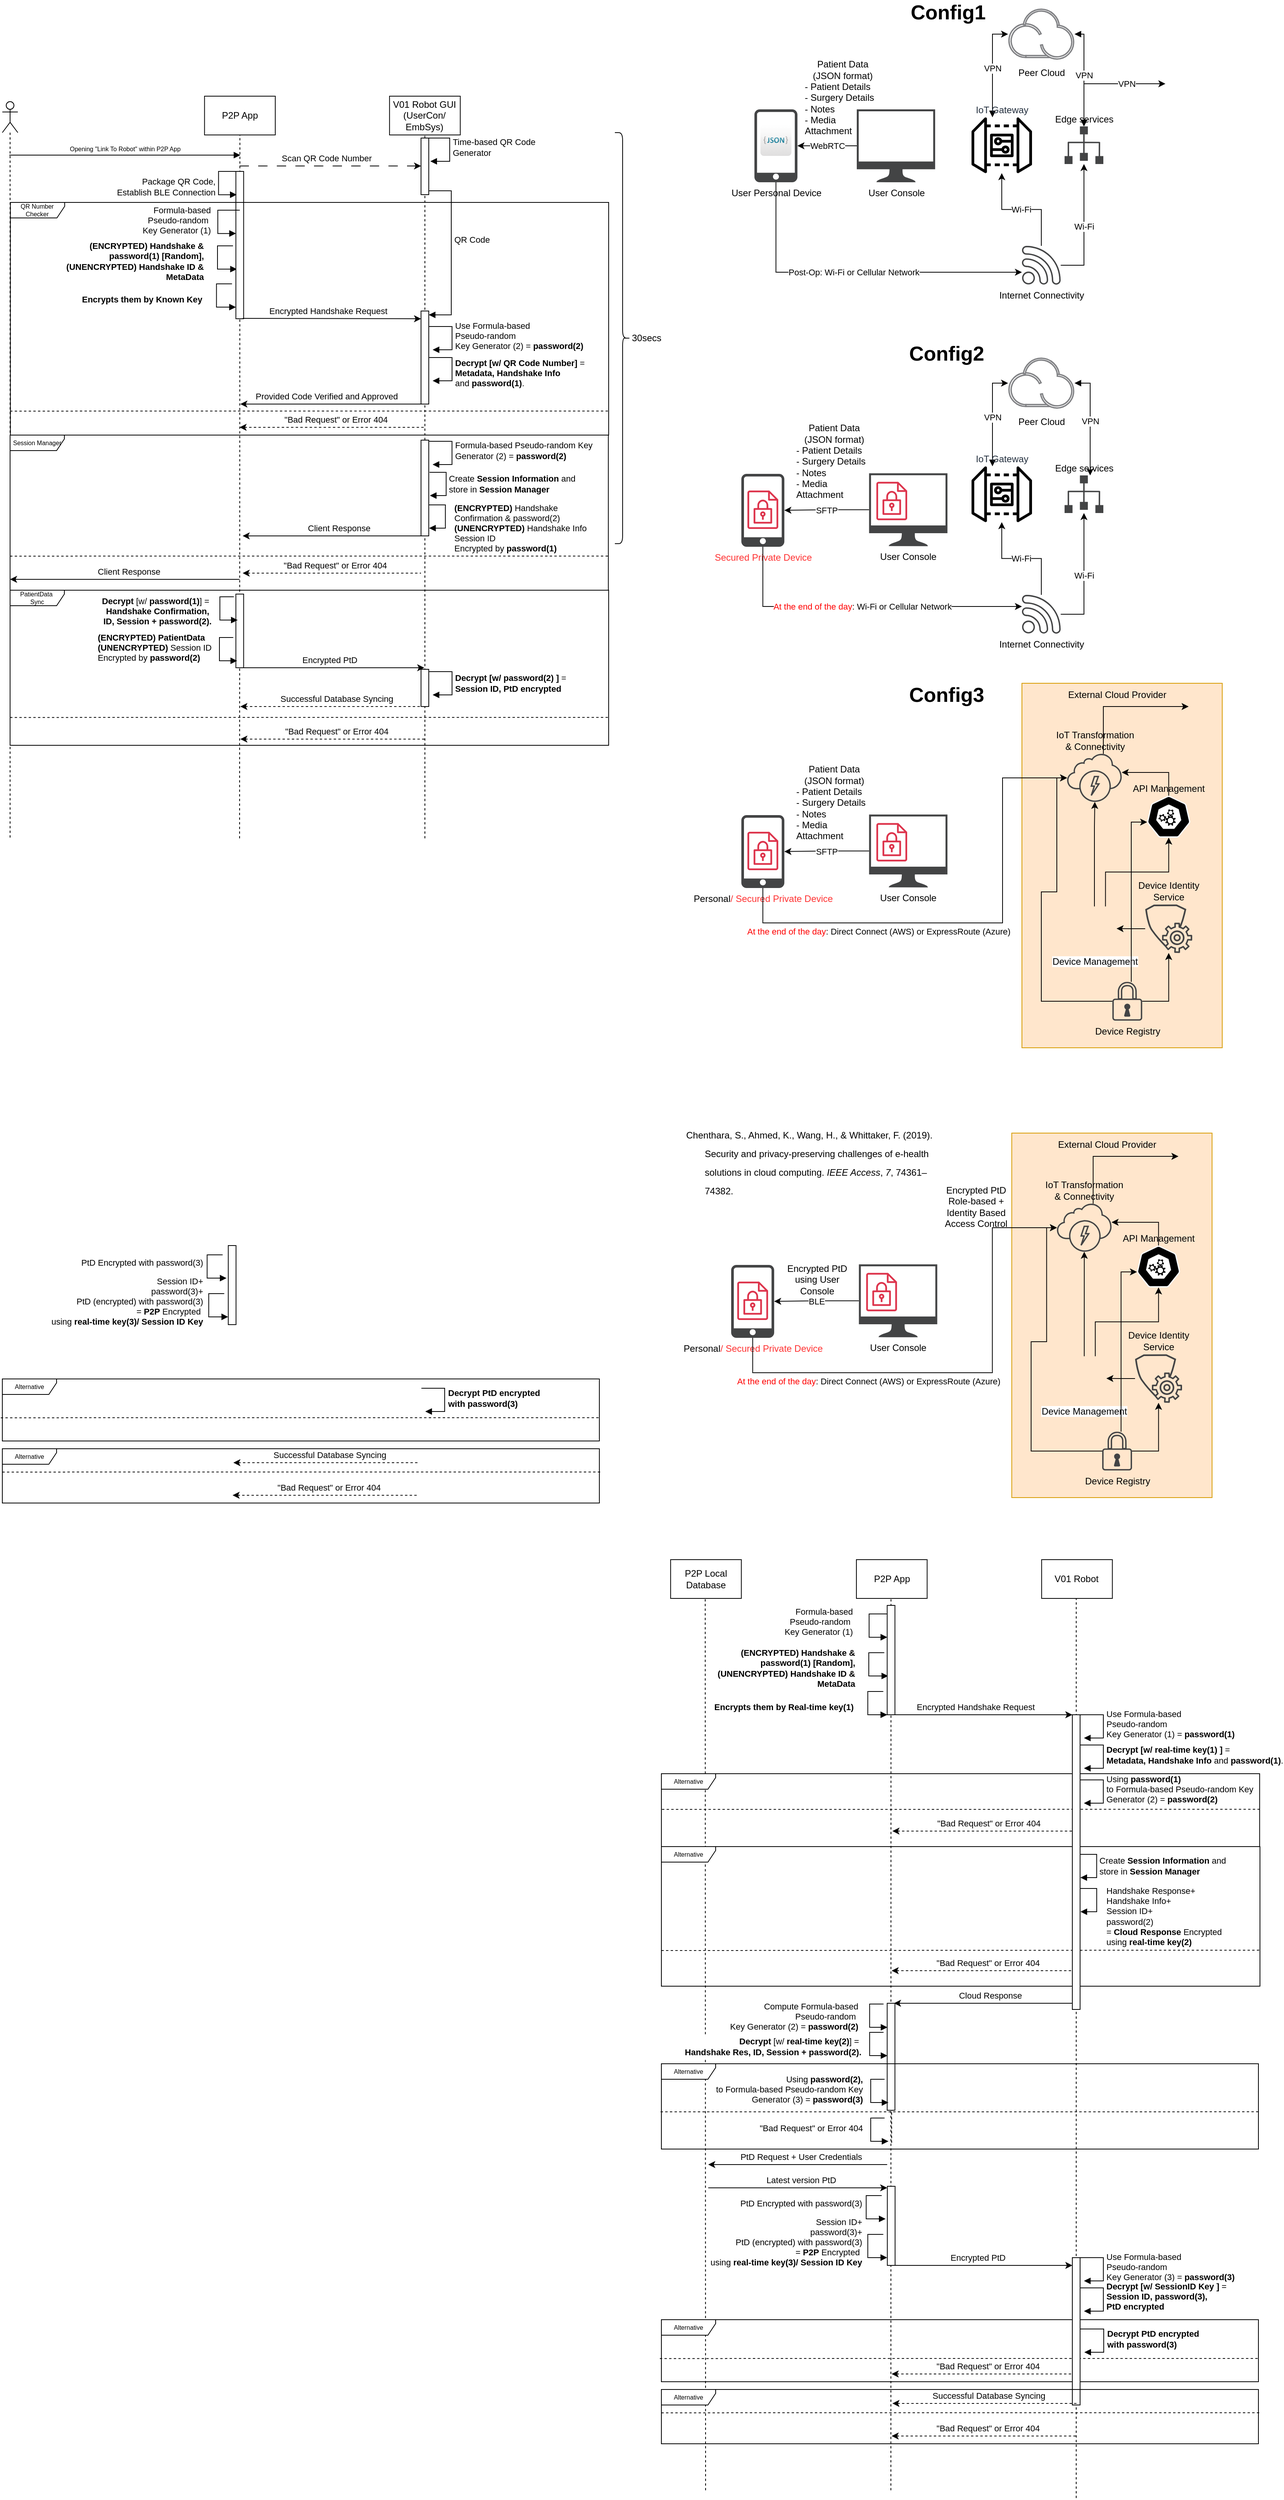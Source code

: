 <mxfile version="24.7.5" pages="2">
  <diagram name="Page-1" id="X_7h8zLOfVIcf5Rycq8-">
    <mxGraphModel grid="1" page="1" gridSize="10" guides="1" tooltips="1" connect="1" arrows="1" fold="1" pageScale="1" pageWidth="850" pageHeight="1100" math="0" shadow="0">
      <root>
        <mxCell id="0" />
        <mxCell id="1" parent="0" />
        <mxCell id="AfyAULXcSbtilVkwsb1a-26" value="Cloud Response" style="endArrow=none;html=1;rounded=0;endFill=0;startArrow=classic;startFill=1;" parent="1" edge="1">
          <mxGeometry x="0.035" y="10" width="50" height="50" relative="1" as="geometry">
            <mxPoint x="340" y="2662" as="sourcePoint" />
            <mxPoint x="580" y="2662" as="targetPoint" />
            <mxPoint as="offset" />
          </mxGeometry>
        </mxCell>
        <mxCell id="LSRTFatCAq7PPlSGL0DP-1" value="" style="rounded=0;whiteSpace=wrap;html=1;fillColor=#ffe6cc;strokeColor=#d79b00;" parent="1" vertex="1">
          <mxGeometry x="505" y="960" width="258.36" height="470" as="geometry" />
        </mxCell>
        <mxCell id="LSRTFatCAq7PPlSGL0DP-2" value="User Personal Device" style="sketch=0;pointerEvents=1;shadow=0;dashed=0;html=1;strokeColor=none;fillColor=#434445;aspect=fixed;labelPosition=center;verticalLabelPosition=bottom;verticalAlign=top;align=center;outlineConnect=0;shape=mxgraph.vvd.phone;" parent="1" vertex="1">
          <mxGeometry x="160" y="220" width="55.46" height="94" as="geometry" />
        </mxCell>
        <mxCell id="LSRTFatCAq7PPlSGL0DP-3" value="User Console" style="sketch=0;pointerEvents=1;shadow=0;dashed=0;html=1;strokeColor=none;fillColor=#434445;aspect=fixed;labelPosition=center;verticalLabelPosition=bottom;verticalAlign=top;align=center;outlineConnect=0;shape=mxgraph.vvd.monitor;" parent="1" vertex="1">
          <mxGeometry x="292" y="220" width="101.08" height="94" as="geometry" />
        </mxCell>
        <mxCell id="LSRTFatCAq7PPlSGL0DP-4" value="WebRTC" style="edgeStyle=orthogonalEdgeStyle;shape=connector;rounded=0;orthogonalLoop=1;jettySize=auto;html=1;labelBackgroundColor=default;strokeColor=default;align=center;verticalAlign=middle;fontFamily=Helvetica;fontSize=11;fontColor=default;endArrow=classic;" parent="1" source="LSRTFatCAq7PPlSGL0DP-3" target="LSRTFatCAq7PPlSGL0DP-2" edge="1">
          <mxGeometry relative="1" as="geometry" />
        </mxCell>
        <mxCell id="LSRTFatCAq7PPlSGL0DP-5" value="VPN" style="edgeStyle=orthogonalEdgeStyle;shape=connector;rounded=0;orthogonalLoop=1;jettySize=auto;html=1;exitX=1;exitY=0.5;exitDx=0;exitDy=0;labelBackgroundColor=default;strokeColor=default;align=center;verticalAlign=middle;fontFamily=Helvetica;fontSize=11;fontColor=default;endArrow=classic;startArrow=block;startFill=1;" parent="1" source="LSRTFatCAq7PPlSGL0DP-6" target="LSRTFatCAq7PPlSGL0DP-9" edge="1">
          <mxGeometry relative="1" as="geometry">
            <Array as="points">
              <mxPoint x="585" y="123" />
            </Array>
          </mxGeometry>
        </mxCell>
        <mxCell id="LSRTFatCAq7PPlSGL0DP-6" value="Peer Cloud" style="image;aspect=fixed;perimeter=ellipsePerimeter;html=1;align=center;shadow=0;dashed=0;fontColor=#00000;labelBackgroundColor=default;fontSize=12;spacingTop=3;image=img/lib/ibm/miscellaneous/peer_cloud.svg;strokeColor=#000000;" parent="1" vertex="1">
          <mxGeometry x="487.14" y="90" width="85.71" height="66" as="geometry" />
        </mxCell>
        <mxCell id="LSRTFatCAq7PPlSGL0DP-7" value="VPN" style="edgeStyle=orthogonalEdgeStyle;shape=connector;rounded=0;orthogonalLoop=1;jettySize=auto;html=1;entryX=0;entryY=0.5;entryDx=0;entryDy=0;labelBackgroundColor=default;strokeColor=default;align=center;verticalAlign=middle;fontFamily=Helvetica;fontSize=11;fontColor=default;endArrow=classic;startArrow=block;startFill=1;" parent="1" source="LSRTFatCAq7PPlSGL0DP-8" target="LSRTFatCAq7PPlSGL0DP-6" edge="1">
          <mxGeometry relative="1" as="geometry">
            <Array as="points">
              <mxPoint x="467" y="123" />
            </Array>
          </mxGeometry>
        </mxCell>
        <mxCell id="LSRTFatCAq7PPlSGL0DP-8" value="IoT Gateway" style="sketch=0;outlineConnect=0;fontColor=#232F3E;gradientColor=none;fillColor=#00000;strokeColor=none;dashed=0;verticalLabelPosition=top;verticalAlign=bottom;align=center;html=1;fontSize=12;fontStyle=0;aspect=fixed;pointerEvents=1;shape=mxgraph.aws4.iot_device_gateway;labelPosition=center;" parent="1" vertex="1">
          <mxGeometry x="440" y="229.75" width="78" height="73" as="geometry" />
        </mxCell>
        <mxCell id="LSRTFatCAq7PPlSGL0DP-9" value="Edge services" style="sketch=0;pointerEvents=1;shadow=0;dashed=0;html=1;strokeColor=none;fillColor=#434445;aspect=fixed;labelPosition=center;verticalLabelPosition=top;verticalAlign=bottom;align=center;outlineConnect=0;shape=mxgraph.vvd.infrastructure;" parent="1" vertex="1">
          <mxGeometry x="560" y="242" width="50" height="48.5" as="geometry" />
        </mxCell>
        <mxCell id="LSRTFatCAq7PPlSGL0DP-10" value="Wi-Fi" style="edgeStyle=orthogonalEdgeStyle;shape=connector;rounded=0;orthogonalLoop=1;jettySize=auto;html=1;labelBackgroundColor=default;strokeColor=default;align=center;verticalAlign=middle;fontFamily=Helvetica;fontSize=11;fontColor=default;endArrow=classic;" parent="1" source="LSRTFatCAq7PPlSGL0DP-12" target="LSRTFatCAq7PPlSGL0DP-8" edge="1">
          <mxGeometry relative="1" as="geometry" />
        </mxCell>
        <mxCell id="LSRTFatCAq7PPlSGL0DP-11" value="Wi-Fi" style="edgeStyle=orthogonalEdgeStyle;shape=connector;rounded=0;orthogonalLoop=1;jettySize=auto;html=1;labelBackgroundColor=default;strokeColor=default;align=center;verticalAlign=middle;fontFamily=Helvetica;fontSize=11;fontColor=default;endArrow=classic;" parent="1" source="LSRTFatCAq7PPlSGL0DP-12" target="LSRTFatCAq7PPlSGL0DP-9" edge="1">
          <mxGeometry relative="1" as="geometry" />
        </mxCell>
        <mxCell id="LSRTFatCAq7PPlSGL0DP-12" value="Internet Connectivity" style="sketch=0;pointerEvents=1;shadow=0;dashed=0;html=1;strokeColor=none;fillColor=#434445;aspect=fixed;labelPosition=center;verticalLabelPosition=bottom;verticalAlign=top;align=center;outlineConnect=0;shape=mxgraph.vvd.wi_fi;" parent="1" vertex="1">
          <mxGeometry x="505" y="396" width="50" height="50" as="geometry" />
        </mxCell>
        <mxCell id="LSRTFatCAq7PPlSGL0DP-13" value="VPN" style="edgeStyle=orthogonalEdgeStyle;shape=connector;rounded=0;orthogonalLoop=1;jettySize=auto;html=1;labelBackgroundColor=default;strokeColor=default;align=center;verticalAlign=middle;fontFamily=Helvetica;fontSize=11;fontColor=default;endArrow=classic;startArrow=block;startFill=1;" parent="1" source="LSRTFatCAq7PPlSGL0DP-9" edge="1">
          <mxGeometry x="0.375" relative="1" as="geometry">
            <Array as="points">
              <mxPoint x="585" y="187" />
            </Array>
            <mxPoint x="690" y="187" as="targetPoint" />
            <mxPoint as="offset" />
          </mxGeometry>
        </mxCell>
        <mxCell id="LSRTFatCAq7PPlSGL0DP-14" value="Post-Op: Wi-Fi or Cellular Network" style="edgeStyle=orthogonalEdgeStyle;shape=connector;rounded=0;orthogonalLoop=1;jettySize=auto;html=1;labelBackgroundColor=default;strokeColor=default;align=center;verticalAlign=middle;fontFamily=Helvetica;fontSize=11;fontColor=default;endArrow=classic;startArrow=none;startFill=0;" parent="1" source="LSRTFatCAq7PPlSGL0DP-2" target="LSRTFatCAq7PPlSGL0DP-12" edge="1">
          <mxGeometry relative="1" as="geometry">
            <Array as="points">
              <mxPoint x="188" y="430" />
            </Array>
          </mxGeometry>
        </mxCell>
        <mxCell id="LSRTFatCAq7PPlSGL0DP-15" value="" style="dashed=0;outlineConnect=0;html=1;align=center;labelPosition=center;verticalLabelPosition=bottom;verticalAlign=top;shape=mxgraph.webicons.json_2;gradientColor=#DFDEDE" parent="1" vertex="1">
          <mxGeometry x="167.73" y="240" width="40" height="40" as="geometry" />
        </mxCell>
        <mxCell id="LSRTFatCAq7PPlSGL0DP-16" value="Patient Data&lt;br&gt;(JSON format)&lt;br&gt;&lt;div style=&quot;text-align: left;&quot;&gt;&lt;span style=&quot;background-color: initial;&quot;&gt;- Patient Details&lt;/span&gt;&lt;/div&gt;&lt;div style=&quot;text-align: left;&quot;&gt;&lt;span style=&quot;background-color: initial;&quot;&gt;- Surgery Details&lt;/span&gt;&lt;/div&gt;&lt;div style=&quot;text-align: left;&quot;&gt;&lt;span style=&quot;background-color: initial;&quot;&gt;- Notes&lt;/span&gt;&lt;/div&gt;&lt;div style=&quot;text-align: left;&quot;&gt;&lt;span style=&quot;background-color: initial;&quot;&gt;- Media Attachment&lt;/span&gt;&lt;/div&gt;" style="text;html=1;align=center;verticalAlign=middle;whiteSpace=wrap;rounded=0;" parent="1" vertex="1">
          <mxGeometry x="224" y="160" width="100" height="90" as="geometry" />
        </mxCell>
        <mxCell id="LSRTFatCAq7PPlSGL0DP-17" value="&lt;font color=&quot;#ff3333&quot;&gt;Secured Private Device&lt;/font&gt;" style="sketch=0;pointerEvents=1;shadow=0;dashed=0;html=1;strokeColor=none;fillColor=#434445;aspect=fixed;labelPosition=center;verticalLabelPosition=bottom;verticalAlign=top;align=center;outlineConnect=0;shape=mxgraph.vvd.phone;" parent="1" vertex="1">
          <mxGeometry x="143.13" y="690" width="55.46" height="94" as="geometry" />
        </mxCell>
        <mxCell id="LSRTFatCAq7PPlSGL0DP-18" value="VPN" style="edgeStyle=orthogonalEdgeStyle;shape=connector;rounded=0;orthogonalLoop=1;jettySize=auto;html=1;exitX=1;exitY=0.5;exitDx=0;exitDy=0;labelBackgroundColor=default;strokeColor=default;align=center;verticalAlign=middle;fontFamily=Helvetica;fontSize=11;fontColor=default;endArrow=classic;startArrow=block;startFill=1;" parent="1" source="LSRTFatCAq7PPlSGL0DP-19" target="LSRTFatCAq7PPlSGL0DP-22" edge="1">
          <mxGeometry relative="1" as="geometry">
            <Array as="points">
              <mxPoint x="593" y="573" />
            </Array>
          </mxGeometry>
        </mxCell>
        <mxCell id="LSRTFatCAq7PPlSGL0DP-19" value="Peer Cloud" style="image;aspect=fixed;perimeter=ellipsePerimeter;html=1;align=center;shadow=0;dashed=0;fontColor=#00000;labelBackgroundColor=default;fontSize=12;spacingTop=3;image=img/lib/ibm/miscellaneous/peer_cloud.svg;strokeColor=#000000;" parent="1" vertex="1">
          <mxGeometry x="487.14" y="540" width="85.71" height="66" as="geometry" />
        </mxCell>
        <mxCell id="LSRTFatCAq7PPlSGL0DP-20" value="VPN" style="edgeStyle=orthogonalEdgeStyle;shape=connector;rounded=0;orthogonalLoop=1;jettySize=auto;html=1;entryX=0;entryY=0.5;entryDx=0;entryDy=0;labelBackgroundColor=default;strokeColor=default;align=center;verticalAlign=middle;fontFamily=Helvetica;fontSize=11;fontColor=default;endArrow=classic;startArrow=block;startFill=1;" parent="1" source="LSRTFatCAq7PPlSGL0DP-21" target="LSRTFatCAq7PPlSGL0DP-19" edge="1">
          <mxGeometry relative="1" as="geometry">
            <Array as="points">
              <mxPoint x="467" y="573" />
            </Array>
          </mxGeometry>
        </mxCell>
        <mxCell id="LSRTFatCAq7PPlSGL0DP-21" value="IoT Gateway" style="sketch=0;outlineConnect=0;fontColor=#232F3E;gradientColor=none;fillColor=#00000;strokeColor=none;dashed=0;verticalLabelPosition=top;verticalAlign=bottom;align=center;html=1;fontSize=12;fontStyle=0;aspect=fixed;pointerEvents=1;shape=mxgraph.aws4.iot_device_gateway;labelPosition=center;" parent="1" vertex="1">
          <mxGeometry x="440" y="679.75" width="78" height="73" as="geometry" />
        </mxCell>
        <mxCell id="LSRTFatCAq7PPlSGL0DP-22" value="Edge services" style="sketch=0;pointerEvents=1;shadow=0;dashed=0;html=1;strokeColor=none;fillColor=#434445;aspect=fixed;labelPosition=center;verticalLabelPosition=top;verticalAlign=bottom;align=center;outlineConnect=0;shape=mxgraph.vvd.infrastructure;" parent="1" vertex="1">
          <mxGeometry x="560" y="692" width="50" height="48.5" as="geometry" />
        </mxCell>
        <mxCell id="LSRTFatCAq7PPlSGL0DP-23" value="Wi-Fi" style="edgeStyle=orthogonalEdgeStyle;shape=connector;rounded=0;orthogonalLoop=1;jettySize=auto;html=1;labelBackgroundColor=default;strokeColor=default;align=center;verticalAlign=middle;fontFamily=Helvetica;fontSize=11;fontColor=default;endArrow=classic;" parent="1" source="LSRTFatCAq7PPlSGL0DP-25" target="LSRTFatCAq7PPlSGL0DP-21" edge="1">
          <mxGeometry relative="1" as="geometry" />
        </mxCell>
        <mxCell id="LSRTFatCAq7PPlSGL0DP-24" value="Wi-Fi" style="edgeStyle=orthogonalEdgeStyle;shape=connector;rounded=0;orthogonalLoop=1;jettySize=auto;html=1;labelBackgroundColor=default;strokeColor=default;align=center;verticalAlign=middle;fontFamily=Helvetica;fontSize=11;fontColor=default;endArrow=classic;" parent="1" source="LSRTFatCAq7PPlSGL0DP-25" target="LSRTFatCAq7PPlSGL0DP-22" edge="1">
          <mxGeometry relative="1" as="geometry" />
        </mxCell>
        <mxCell id="LSRTFatCAq7PPlSGL0DP-25" value="Internet Connectivity" style="sketch=0;pointerEvents=1;shadow=0;dashed=0;html=1;strokeColor=none;fillColor=#434445;aspect=fixed;labelPosition=center;verticalLabelPosition=bottom;verticalAlign=top;align=center;outlineConnect=0;shape=mxgraph.vvd.wi_fi;" parent="1" vertex="1">
          <mxGeometry x="505" y="846" width="50" height="50" as="geometry" />
        </mxCell>
        <mxCell id="LSRTFatCAq7PPlSGL0DP-26" value="&lt;font color=&quot;#ff0000&quot;&gt;At the end of the day&lt;/font&gt;: Wi-Fi or Cellular Network" style="edgeStyle=orthogonalEdgeStyle;shape=connector;rounded=0;orthogonalLoop=1;jettySize=auto;html=1;labelBackgroundColor=default;strokeColor=default;align=center;verticalAlign=middle;fontFamily=Helvetica;fontSize=11;fontColor=default;endArrow=classic;startArrow=none;startFill=0;" parent="1" source="LSRTFatCAq7PPlSGL0DP-17" target="LSRTFatCAq7PPlSGL0DP-25" edge="1">
          <mxGeometry relative="1" as="geometry">
            <Array as="points">
              <mxPoint x="171.13" y="861" />
            </Array>
          </mxGeometry>
        </mxCell>
        <mxCell id="LSRTFatCAq7PPlSGL0DP-27" value="User Console" style="sketch=0;pointerEvents=1;shadow=0;dashed=0;html=1;strokeColor=none;fillColor=#434445;aspect=fixed;labelPosition=center;verticalLabelPosition=bottom;verticalAlign=top;align=center;outlineConnect=0;shape=mxgraph.vvd.monitor;" parent="1" vertex="1">
          <mxGeometry x="307.86" y="689.25" width="101.08" height="94" as="geometry" />
        </mxCell>
        <mxCell id="LSRTFatCAq7PPlSGL0DP-28" value="SFTP" style="edgeStyle=orthogonalEdgeStyle;shape=connector;rounded=0;orthogonalLoop=1;jettySize=auto;html=1;labelBackgroundColor=default;strokeColor=default;align=center;verticalAlign=middle;fontFamily=Helvetica;fontSize=11;fontColor=default;endArrow=classic;" parent="1" source="LSRTFatCAq7PPlSGL0DP-27" target="LSRTFatCAq7PPlSGL0DP-17" edge="1">
          <mxGeometry relative="1" as="geometry">
            <mxPoint x="230.86" y="736.25" as="targetPoint" />
          </mxGeometry>
        </mxCell>
        <mxCell id="LSRTFatCAq7PPlSGL0DP-29" value="Patient Data&lt;br&gt;(JSON format)&lt;br&gt;&lt;div style=&quot;text-align: left;&quot;&gt;&lt;span style=&quot;background-color: initial;&quot;&gt;- Patient Details&lt;/span&gt;&lt;/div&gt;&lt;div style=&quot;text-align: left;&quot;&gt;&lt;span style=&quot;background-color: initial;&quot;&gt;- Surgery Details&lt;/span&gt;&lt;/div&gt;&lt;div style=&quot;text-align: left;&quot;&gt;&lt;span style=&quot;background-color: initial;&quot;&gt;- Notes&lt;/span&gt;&lt;/div&gt;&lt;div style=&quot;text-align: left;&quot;&gt;&lt;span style=&quot;background-color: initial;&quot;&gt;- Media Attachment&lt;/span&gt;&lt;/div&gt;" style="text;html=1;align=center;verticalAlign=middle;whiteSpace=wrap;rounded=0;" parent="1" vertex="1">
          <mxGeometry x="213.13" y="629.25" width="100" height="90" as="geometry" />
        </mxCell>
        <mxCell id="LSRTFatCAq7PPlSGL0DP-30" value="" style="sketch=0;outlineConnect=0;fontColor=#232F3E;gradientColor=none;fillColor=#DD344C;strokeColor=none;dashed=0;verticalLabelPosition=bottom;verticalAlign=top;align=center;html=1;fontSize=12;fontStyle=0;aspect=fixed;pointerEvents=1;shape=mxgraph.aws4.encrypted_data;" parent="1" vertex="1">
          <mxGeometry x="317.26" y="700" width="39.74" height="50" as="geometry" />
        </mxCell>
        <mxCell id="LSRTFatCAq7PPlSGL0DP-31" value="&lt;b&gt;&lt;font style=&quot;font-size: 26px;&quot;&gt;Config1&lt;/font&gt;&lt;/b&gt;" style="text;html=1;align=center;verticalAlign=middle;whiteSpace=wrap;rounded=0;" parent="1" vertex="1">
          <mxGeometry x="380.0" y="80" width="60" height="30" as="geometry" />
        </mxCell>
        <mxCell id="LSRTFatCAq7PPlSGL0DP-32" value="&lt;b&gt;&lt;font style=&quot;font-size: 26px;&quot;&gt;Config2&lt;br&gt;&lt;/font&gt;&lt;/b&gt;" style="text;html=1;align=center;verticalAlign=middle;whiteSpace=wrap;rounded=0;" parent="1" vertex="1">
          <mxGeometry x="378.13" y="520" width="60" height="30" as="geometry" />
        </mxCell>
        <mxCell id="LSRTFatCAq7PPlSGL0DP-33" value="Personal&lt;font color=&quot;#ff3333&quot;&gt;/ Secured Private Device&lt;/font&gt;" style="sketch=0;pointerEvents=1;shadow=0;dashed=0;html=1;strokeColor=none;fillColor=#434445;aspect=fixed;labelPosition=center;verticalLabelPosition=bottom;verticalAlign=top;align=center;outlineConnect=0;shape=mxgraph.vvd.phone;" parent="1" vertex="1">
          <mxGeometry x="143.13" y="1130" width="55.46" height="94" as="geometry" />
        </mxCell>
        <mxCell id="LSRTFatCAq7PPlSGL0DP-34" value="&lt;font color=&quot;#ff0000&quot;&gt;At the end of the day&lt;/font&gt;: Direct Connect (AWS) or ExpressRoute (Azure)" style="edgeStyle=orthogonalEdgeStyle;shape=connector;rounded=0;orthogonalLoop=1;jettySize=auto;html=1;labelBackgroundColor=default;strokeColor=default;align=center;verticalAlign=middle;fontFamily=Helvetica;fontSize=11;fontColor=default;endArrow=classic;startArrow=none;startFill=0;" parent="1" source="LSRTFatCAq7PPlSGL0DP-33" target="LSRTFatCAq7PPlSGL0DP-43" edge="1">
          <mxGeometry x="-0.378" y="-11" relative="1" as="geometry">
            <Array as="points">
              <mxPoint x="171" y="1269" />
              <mxPoint x="480" y="1269" />
              <mxPoint x="480" y="1082" />
            </Array>
            <mxPoint x="505" y="1301" as="targetPoint" />
            <mxPoint as="offset" />
          </mxGeometry>
        </mxCell>
        <mxCell id="LSRTFatCAq7PPlSGL0DP-35" value="User Console" style="sketch=0;pointerEvents=1;shadow=0;dashed=0;html=1;strokeColor=none;fillColor=#434445;aspect=fixed;labelPosition=center;verticalLabelPosition=bottom;verticalAlign=top;align=center;outlineConnect=0;shape=mxgraph.vvd.monitor;" parent="1" vertex="1">
          <mxGeometry x="307.86" y="1129.25" width="101.08" height="94" as="geometry" />
        </mxCell>
        <mxCell id="LSRTFatCAq7PPlSGL0DP-36" value="SFTP" style="edgeStyle=orthogonalEdgeStyle;shape=connector;rounded=0;orthogonalLoop=1;jettySize=auto;html=1;labelBackgroundColor=default;strokeColor=default;align=center;verticalAlign=middle;fontFamily=Helvetica;fontSize=11;fontColor=default;endArrow=classic;" parent="1" source="LSRTFatCAq7PPlSGL0DP-35" target="LSRTFatCAq7PPlSGL0DP-33" edge="1">
          <mxGeometry relative="1" as="geometry">
            <mxPoint x="230.86" y="1176.25" as="targetPoint" />
          </mxGeometry>
        </mxCell>
        <mxCell id="LSRTFatCAq7PPlSGL0DP-37" value="Patient Data&lt;br&gt;(JSON format)&lt;br&gt;&lt;div style=&quot;text-align: left;&quot;&gt;&lt;span style=&quot;background-color: initial;&quot;&gt;- Patient Details&lt;/span&gt;&lt;/div&gt;&lt;div style=&quot;text-align: left;&quot;&gt;&lt;span style=&quot;background-color: initial;&quot;&gt;- Surgery Details&lt;/span&gt;&lt;/div&gt;&lt;div style=&quot;text-align: left;&quot;&gt;&lt;span style=&quot;background-color: initial;&quot;&gt;- Notes&lt;/span&gt;&lt;/div&gt;&lt;div style=&quot;text-align: left;&quot;&gt;&lt;span style=&quot;background-color: initial;&quot;&gt;- Media Attachment&lt;/span&gt;&lt;/div&gt;" style="text;html=1;align=center;verticalAlign=middle;whiteSpace=wrap;rounded=0;" parent="1" vertex="1">
          <mxGeometry x="213.13" y="1069.25" width="100" height="90" as="geometry" />
        </mxCell>
        <mxCell id="LSRTFatCAq7PPlSGL0DP-38" value="" style="sketch=0;outlineConnect=0;fontColor=#232F3E;gradientColor=none;fillColor=#DD344C;strokeColor=none;dashed=0;verticalLabelPosition=bottom;verticalAlign=top;align=center;html=1;fontSize=12;fontStyle=0;aspect=fixed;pointerEvents=1;shape=mxgraph.aws4.encrypted_data;" parent="1" vertex="1">
          <mxGeometry x="317.26" y="1140" width="39.74" height="50" as="geometry" />
        </mxCell>
        <mxCell id="LSRTFatCAq7PPlSGL0DP-39" value="&lt;b&gt;&lt;font style=&quot;font-size: 26px;&quot;&gt;Config3&lt;br&gt;&lt;/font&gt;&lt;/b&gt;" style="text;html=1;align=center;verticalAlign=middle;whiteSpace=wrap;rounded=0;" parent="1" vertex="1">
          <mxGeometry x="378.13" y="960" width="60" height="30" as="geometry" />
        </mxCell>
        <mxCell id="LSRTFatCAq7PPlSGL0DP-40" value="" style="sketch=0;outlineConnect=0;fontColor=#232F3E;gradientColor=none;fillColor=#DD344C;strokeColor=none;dashed=0;verticalLabelPosition=bottom;verticalAlign=top;align=center;html=1;fontSize=12;fontStyle=0;aspect=fixed;pointerEvents=1;shape=mxgraph.aws4.encrypted_data;" parent="1" vertex="1">
          <mxGeometry x="150.99" y="711.25" width="39.74" height="50" as="geometry" />
        </mxCell>
        <mxCell id="LSRTFatCAq7PPlSGL0DP-41" value="" style="sketch=0;outlineConnect=0;fontColor=#232F3E;gradientColor=none;fillColor=#DD344C;strokeColor=none;dashed=0;verticalLabelPosition=bottom;verticalAlign=top;align=center;html=1;fontSize=12;fontStyle=0;aspect=fixed;pointerEvents=1;shape=mxgraph.aws4.encrypted_data;" parent="1" vertex="1">
          <mxGeometry x="150.99" y="1151.25" width="39.74" height="50" as="geometry" />
        </mxCell>
        <mxCell id="LSRTFatCAq7PPlSGL0DP-42" style="edgeStyle=orthogonalEdgeStyle;shape=connector;rounded=0;orthogonalLoop=1;jettySize=auto;html=1;labelBackgroundColor=default;strokeColor=default;align=center;verticalAlign=middle;fontFamily=Helvetica;fontSize=11;fontColor=default;endArrow=classic;" parent="1" source="LSRTFatCAq7PPlSGL0DP-43" edge="1">
          <mxGeometry relative="1" as="geometry">
            <Array as="points">
              <mxPoint x="610" y="990" />
            </Array>
            <mxPoint x="720" y="990" as="targetPoint" />
          </mxGeometry>
        </mxCell>
        <mxCell id="LSRTFatCAq7PPlSGL0DP-43" value="IoT Transformation &lt;br&gt;&amp;amp; Connectivity" style="sketch=0;pointerEvents=1;shadow=0;dashed=0;html=1;strokeColor=none;fillColor=#434445;aspect=fixed;labelPosition=center;verticalLabelPosition=top;verticalAlign=bottom;align=center;outlineConnect=0;shape=mxgraph.vvd.service_provider_cloud_environment;" parent="1" vertex="1">
          <mxGeometry x="563.27" y="1051" width="70.46" height="62" as="geometry" />
        </mxCell>
        <mxCell id="LSRTFatCAq7PPlSGL0DP-44" style="edgeStyle=orthogonalEdgeStyle;shape=connector;rounded=0;orthogonalLoop=1;jettySize=auto;html=1;exitX=0.5;exitY=0;exitDx=0;exitDy=0;labelBackgroundColor=default;strokeColor=default;align=center;verticalAlign=middle;fontFamily=Helvetica;fontSize=11;fontColor=default;endArrow=classic;" parent="1" source="LSRTFatCAq7PPlSGL0DP-45" target="LSRTFatCAq7PPlSGL0DP-43" edge="1">
          <mxGeometry relative="1" as="geometry">
            <Array as="points">
              <mxPoint x="599" y="1145" />
              <mxPoint x="599" y="1145" />
            </Array>
          </mxGeometry>
        </mxCell>
        <mxCell id="LSRTFatCAq7PPlSGL0DP-45" value="Device Management" style="shape=image;html=1;verticalAlign=top;verticalLabelPosition=bottom;labelBackgroundColor=#ffffff;imageAspect=0;aspect=fixed;image=https://cdn0.iconfinder.com/data/icons/call-center-and-service/32/27-Settings-128.png" parent="1" vertex="1">
          <mxGeometry x="570" y="1247.75" width="57" height="57" as="geometry" />
        </mxCell>
        <mxCell id="LSRTFatCAq7PPlSGL0DP-46" style="edgeStyle=orthogonalEdgeStyle;shape=connector;rounded=0;orthogonalLoop=1;jettySize=auto;html=1;labelBackgroundColor=default;strokeColor=default;align=center;verticalAlign=middle;fontFamily=Helvetica;fontSize=11;fontColor=default;endArrow=classic;" parent="1" source="LSRTFatCAq7PPlSGL0DP-47" target="LSRTFatCAq7PPlSGL0DP-45" edge="1">
          <mxGeometry relative="1" as="geometry" />
        </mxCell>
        <mxCell id="LSRTFatCAq7PPlSGL0DP-47" value="Device Identity &lt;br&gt;Service" style="sketch=0;pointerEvents=1;shadow=0;dashed=0;html=1;strokeColor=none;fillColor=#434445;aspect=fixed;labelPosition=center;verticalLabelPosition=top;verticalAlign=bottom;align=center;outlineConnect=0;shape=mxgraph.vvd.protection_group_config;" parent="1" vertex="1">
          <mxGeometry x="664" y="1245.25" width="60.63" height="62.5" as="geometry" />
        </mxCell>
        <mxCell id="LSRTFatCAq7PPlSGL0DP-48" style="edgeStyle=orthogonalEdgeStyle;shape=connector;rounded=0;orthogonalLoop=1;jettySize=auto;html=1;labelBackgroundColor=default;strokeColor=default;align=center;verticalAlign=middle;fontFamily=Helvetica;fontSize=11;fontColor=default;endArrow=classic;" parent="1" source="LSRTFatCAq7PPlSGL0DP-50" target="LSRTFatCAq7PPlSGL0DP-47" edge="1">
          <mxGeometry relative="1" as="geometry" />
        </mxCell>
        <mxCell id="LSRTFatCAq7PPlSGL0DP-49" style="edgeStyle=orthogonalEdgeStyle;shape=connector;rounded=0;orthogonalLoop=1;jettySize=auto;html=1;labelBackgroundColor=default;strokeColor=default;align=center;verticalAlign=middle;fontFamily=Helvetica;fontSize=11;fontColor=default;endArrow=classic;" parent="1" source="LSRTFatCAq7PPlSGL0DP-50" target="LSRTFatCAq7PPlSGL0DP-43" edge="1">
          <mxGeometry relative="1" as="geometry">
            <Array as="points">
              <mxPoint x="530" y="1370" />
              <mxPoint x="530" y="1229" />
              <mxPoint x="550" y="1229" />
              <mxPoint x="550" y="1082" />
            </Array>
          </mxGeometry>
        </mxCell>
        <mxCell id="LSRTFatCAq7PPlSGL0DP-50" value="Device Registry" style="sketch=0;pointerEvents=1;shadow=0;dashed=0;html=1;strokeColor=none;fillColor=#434445;aspect=fixed;labelPosition=center;verticalLabelPosition=bottom;verticalAlign=top;align=center;outlineConnect=0;shape=mxgraph.vvd.security;" parent="1" vertex="1">
          <mxGeometry x="621.64" y="1345" width="38.5" height="50" as="geometry" />
        </mxCell>
        <mxCell id="LSRTFatCAq7PPlSGL0DP-51" style="edgeStyle=orthogonalEdgeStyle;shape=connector;rounded=0;orthogonalLoop=1;jettySize=auto;html=1;exitX=0.5;exitY=0;exitDx=0;exitDy=0;exitPerimeter=0;labelBackgroundColor=default;strokeColor=default;align=center;verticalAlign=middle;fontFamily=Helvetica;fontSize=11;fontColor=default;endArrow=classic;" parent="1" source="LSRTFatCAq7PPlSGL0DP-52" target="LSRTFatCAq7PPlSGL0DP-43" edge="1">
          <mxGeometry relative="1" as="geometry">
            <Array as="points">
              <mxPoint x="694" y="1075" />
            </Array>
          </mxGeometry>
        </mxCell>
        <mxCell id="LSRTFatCAq7PPlSGL0DP-52" value="&lt;br&gt;&lt;br&gt;&lt;br&gt;&lt;br&gt;&lt;br&gt;API Management" style="aspect=fixed;sketch=0;html=1;dashed=0;whitespace=wrap;fillColor=#00000;strokeColor=#ffffff;points=[[0.005,0.63,0],[0.1,0.2,0],[0.9,0.2,0],[0.5,0,0],[0.995,0.63,0],[0.72,0.99,0],[0.5,1,0],[0.28,0.99,0]];shape=mxgraph.kubernetes.icon2;prIcon=api;labelPosition=center;verticalLabelPosition=top;align=center;verticalAlign=bottom;" parent="1" vertex="1">
          <mxGeometry x="666.19" y="1105" width="56.25" height="54" as="geometry" />
        </mxCell>
        <mxCell id="LSRTFatCAq7PPlSGL0DP-53" style="edgeStyle=orthogonalEdgeStyle;shape=connector;rounded=0;orthogonalLoop=1;jettySize=auto;html=1;exitX=0.75;exitY=0;exitDx=0;exitDy=0;entryX=0.5;entryY=1;entryDx=0;entryDy=0;entryPerimeter=0;labelBackgroundColor=default;strokeColor=default;align=center;verticalAlign=middle;fontFamily=Helvetica;fontSize=11;fontColor=default;endArrow=classic;" parent="1" source="LSRTFatCAq7PPlSGL0DP-45" target="LSRTFatCAq7PPlSGL0DP-52" edge="1">
          <mxGeometry relative="1" as="geometry" />
        </mxCell>
        <mxCell id="LSRTFatCAq7PPlSGL0DP-54" style="edgeStyle=orthogonalEdgeStyle;shape=connector;rounded=0;orthogonalLoop=1;jettySize=auto;html=1;entryX=0.005;entryY=0.63;entryDx=0;entryDy=0;entryPerimeter=0;labelBackgroundColor=default;strokeColor=default;align=center;verticalAlign=middle;fontFamily=Helvetica;fontSize=11;fontColor=default;endArrow=classic;" parent="1" source="LSRTFatCAq7PPlSGL0DP-50" target="LSRTFatCAq7PPlSGL0DP-52" edge="1">
          <mxGeometry relative="1" as="geometry">
            <Array as="points">
              <mxPoint x="646" y="1139" />
            </Array>
          </mxGeometry>
        </mxCell>
        <mxCell id="LSRTFatCAq7PPlSGL0DP-55" value="External Cloud Provider" style="text;html=1;align=center;verticalAlign=middle;whiteSpace=wrap;rounded=0;" parent="1" vertex="1">
          <mxGeometry x="563.27" y="960" width="130" height="30" as="geometry" />
        </mxCell>
        <mxCell id="N_NBwsOhy-6bV_Aff_T--1" value="" style="rounded=0;whiteSpace=wrap;html=1;fillColor=#ffe6cc;strokeColor=#d79b00;" parent="1" vertex="1">
          <mxGeometry x="491.87" y="1540" width="258.36" height="470" as="geometry" />
        </mxCell>
        <mxCell id="N_NBwsOhy-6bV_Aff_T--2" value="Personal&lt;font color=&quot;#ff3333&quot;&gt;/ Secured Private Device&lt;/font&gt;" style="sketch=0;pointerEvents=1;shadow=0;dashed=0;html=1;strokeColor=none;fillColor=#434445;aspect=fixed;labelPosition=center;verticalLabelPosition=bottom;verticalAlign=top;align=center;outlineConnect=0;shape=mxgraph.vvd.phone;" parent="1" vertex="1">
          <mxGeometry x="130" y="1710" width="55.46" height="94" as="geometry" />
        </mxCell>
        <mxCell id="N_NBwsOhy-6bV_Aff_T--3" value="&lt;font color=&quot;#ff0000&quot;&gt;At the end of the day&lt;/font&gt;: Direct Connect (AWS) or ExpressRoute (Azure)" style="edgeStyle=orthogonalEdgeStyle;shape=connector;rounded=0;orthogonalLoop=1;jettySize=auto;html=1;labelBackgroundColor=default;strokeColor=default;align=center;verticalAlign=middle;fontFamily=Helvetica;fontSize=11;fontColor=default;endArrow=classic;startArrow=none;startFill=0;" parent="1" source="N_NBwsOhy-6bV_Aff_T--2" target="N_NBwsOhy-6bV_Aff_T--11" edge="1">
          <mxGeometry x="-0.378" y="-11" relative="1" as="geometry">
            <Array as="points">
              <mxPoint x="157.87" y="1849" />
              <mxPoint x="466.87" y="1849" />
              <mxPoint x="466.87" y="1662" />
            </Array>
            <mxPoint x="491.87" y="1881" as="targetPoint" />
            <mxPoint as="offset" />
          </mxGeometry>
        </mxCell>
        <mxCell id="N_NBwsOhy-6bV_Aff_T--4" value="User Console" style="sketch=0;pointerEvents=1;shadow=0;dashed=0;html=1;strokeColor=none;fillColor=#434445;aspect=fixed;labelPosition=center;verticalLabelPosition=bottom;verticalAlign=top;align=center;outlineConnect=0;shape=mxgraph.vvd.monitor;" parent="1" vertex="1">
          <mxGeometry x="294.73" y="1709.25" width="101.08" height="94" as="geometry" />
        </mxCell>
        <mxCell id="N_NBwsOhy-6bV_Aff_T--5" value="BLE" style="edgeStyle=orthogonalEdgeStyle;shape=connector;rounded=0;orthogonalLoop=1;jettySize=auto;html=1;labelBackgroundColor=default;strokeColor=default;align=center;verticalAlign=middle;fontFamily=Helvetica;fontSize=11;fontColor=default;endArrow=classic;" parent="1" source="N_NBwsOhy-6bV_Aff_T--4" target="N_NBwsOhy-6bV_Aff_T--2" edge="1">
          <mxGeometry relative="1" as="geometry">
            <mxPoint x="217.73" y="1756.25" as="targetPoint" />
          </mxGeometry>
        </mxCell>
        <mxCell id="N_NBwsOhy-6bV_Aff_T--6" value="Encrypted PtD using User Console" style="text;html=1;align=center;verticalAlign=middle;whiteSpace=wrap;rounded=0;" parent="1" vertex="1">
          <mxGeometry x="190.73" y="1719.75" width="100" height="19.25" as="geometry" />
        </mxCell>
        <mxCell id="N_NBwsOhy-6bV_Aff_T--7" value="" style="sketch=0;outlineConnect=0;fontColor=#232F3E;gradientColor=none;fillColor=#DD344C;strokeColor=none;dashed=0;verticalLabelPosition=bottom;verticalAlign=top;align=center;html=1;fontSize=12;fontStyle=0;aspect=fixed;pointerEvents=1;shape=mxgraph.aws4.encrypted_data;" parent="1" vertex="1">
          <mxGeometry x="304.13" y="1720" width="39.74" height="50" as="geometry" />
        </mxCell>
        <mxCell id="N_NBwsOhy-6bV_Aff_T--9" value="" style="sketch=0;outlineConnect=0;fontColor=#232F3E;gradientColor=none;fillColor=#DD344C;strokeColor=none;dashed=0;verticalLabelPosition=bottom;verticalAlign=top;align=center;html=1;fontSize=12;fontStyle=0;aspect=fixed;pointerEvents=1;shape=mxgraph.aws4.encrypted_data;" parent="1" vertex="1">
          <mxGeometry x="137.86" y="1731.25" width="39.74" height="50" as="geometry" />
        </mxCell>
        <mxCell id="N_NBwsOhy-6bV_Aff_T--10" style="edgeStyle=orthogonalEdgeStyle;shape=connector;rounded=0;orthogonalLoop=1;jettySize=auto;html=1;labelBackgroundColor=default;strokeColor=default;align=center;verticalAlign=middle;fontFamily=Helvetica;fontSize=11;fontColor=default;endArrow=classic;" parent="1" source="N_NBwsOhy-6bV_Aff_T--11" edge="1">
          <mxGeometry relative="1" as="geometry">
            <Array as="points">
              <mxPoint x="596.87" y="1570" />
            </Array>
            <mxPoint x="706.87" y="1570" as="targetPoint" />
          </mxGeometry>
        </mxCell>
        <mxCell id="N_NBwsOhy-6bV_Aff_T--11" value="IoT Transformation &lt;br&gt;&amp;amp; Connectivity" style="sketch=0;pointerEvents=1;shadow=0;dashed=0;html=1;strokeColor=none;fillColor=#434445;aspect=fixed;labelPosition=center;verticalLabelPosition=top;verticalAlign=bottom;align=center;outlineConnect=0;shape=mxgraph.vvd.service_provider_cloud_environment;" parent="1" vertex="1">
          <mxGeometry x="550.14" y="1631" width="70.46" height="62" as="geometry" />
        </mxCell>
        <mxCell id="N_NBwsOhy-6bV_Aff_T--12" style="edgeStyle=orthogonalEdgeStyle;shape=connector;rounded=0;orthogonalLoop=1;jettySize=auto;html=1;exitX=0.5;exitY=0;exitDx=0;exitDy=0;labelBackgroundColor=default;strokeColor=default;align=center;verticalAlign=middle;fontFamily=Helvetica;fontSize=11;fontColor=default;endArrow=classic;" parent="1" source="N_NBwsOhy-6bV_Aff_T--13" target="N_NBwsOhy-6bV_Aff_T--11" edge="1">
          <mxGeometry relative="1" as="geometry">
            <Array as="points">
              <mxPoint x="585.87" y="1725" />
              <mxPoint x="585.87" y="1725" />
            </Array>
          </mxGeometry>
        </mxCell>
        <mxCell id="N_NBwsOhy-6bV_Aff_T--13" value="Device Management" style="shape=image;html=1;verticalAlign=top;verticalLabelPosition=bottom;labelBackgroundColor=#ffffff;imageAspect=0;aspect=fixed;image=https://cdn0.iconfinder.com/data/icons/call-center-and-service/32/27-Settings-128.png" parent="1" vertex="1">
          <mxGeometry x="556.87" y="1827.75" width="57" height="57" as="geometry" />
        </mxCell>
        <mxCell id="N_NBwsOhy-6bV_Aff_T--14" style="edgeStyle=orthogonalEdgeStyle;shape=connector;rounded=0;orthogonalLoop=1;jettySize=auto;html=1;labelBackgroundColor=default;strokeColor=default;align=center;verticalAlign=middle;fontFamily=Helvetica;fontSize=11;fontColor=default;endArrow=classic;" parent="1" source="N_NBwsOhy-6bV_Aff_T--15" target="N_NBwsOhy-6bV_Aff_T--13" edge="1">
          <mxGeometry relative="1" as="geometry" />
        </mxCell>
        <mxCell id="N_NBwsOhy-6bV_Aff_T--15" value="Device Identity &lt;br&gt;Service" style="sketch=0;pointerEvents=1;shadow=0;dashed=0;html=1;strokeColor=none;fillColor=#434445;aspect=fixed;labelPosition=center;verticalLabelPosition=top;verticalAlign=bottom;align=center;outlineConnect=0;shape=mxgraph.vvd.protection_group_config;" parent="1" vertex="1">
          <mxGeometry x="650.87" y="1825.25" width="60.63" height="62.5" as="geometry" />
        </mxCell>
        <mxCell id="N_NBwsOhy-6bV_Aff_T--16" style="edgeStyle=orthogonalEdgeStyle;shape=connector;rounded=0;orthogonalLoop=1;jettySize=auto;html=1;labelBackgroundColor=default;strokeColor=default;align=center;verticalAlign=middle;fontFamily=Helvetica;fontSize=11;fontColor=default;endArrow=classic;" parent="1" source="N_NBwsOhy-6bV_Aff_T--18" target="N_NBwsOhy-6bV_Aff_T--15" edge="1">
          <mxGeometry relative="1" as="geometry" />
        </mxCell>
        <mxCell id="N_NBwsOhy-6bV_Aff_T--17" style="edgeStyle=orthogonalEdgeStyle;shape=connector;rounded=0;orthogonalLoop=1;jettySize=auto;html=1;labelBackgroundColor=default;strokeColor=default;align=center;verticalAlign=middle;fontFamily=Helvetica;fontSize=11;fontColor=default;endArrow=classic;" parent="1" source="N_NBwsOhy-6bV_Aff_T--18" target="N_NBwsOhy-6bV_Aff_T--11" edge="1">
          <mxGeometry relative="1" as="geometry">
            <Array as="points">
              <mxPoint x="516.87" y="1950" />
              <mxPoint x="516.87" y="1809" />
              <mxPoint x="536.87" y="1809" />
              <mxPoint x="536.87" y="1662" />
            </Array>
          </mxGeometry>
        </mxCell>
        <mxCell id="N_NBwsOhy-6bV_Aff_T--18" value="Device Registry" style="sketch=0;pointerEvents=1;shadow=0;dashed=0;html=1;strokeColor=none;fillColor=#434445;aspect=fixed;labelPosition=center;verticalLabelPosition=bottom;verticalAlign=top;align=center;outlineConnect=0;shape=mxgraph.vvd.security;" parent="1" vertex="1">
          <mxGeometry x="608.51" y="1925" width="38.5" height="50" as="geometry" />
        </mxCell>
        <mxCell id="N_NBwsOhy-6bV_Aff_T--19" style="edgeStyle=orthogonalEdgeStyle;shape=connector;rounded=0;orthogonalLoop=1;jettySize=auto;html=1;exitX=0.5;exitY=0;exitDx=0;exitDy=0;exitPerimeter=0;labelBackgroundColor=default;strokeColor=default;align=center;verticalAlign=middle;fontFamily=Helvetica;fontSize=11;fontColor=default;endArrow=classic;" parent="1" source="N_NBwsOhy-6bV_Aff_T--20" target="N_NBwsOhy-6bV_Aff_T--11" edge="1">
          <mxGeometry relative="1" as="geometry">
            <Array as="points">
              <mxPoint x="680.87" y="1655" />
            </Array>
          </mxGeometry>
        </mxCell>
        <mxCell id="N_NBwsOhy-6bV_Aff_T--20" value="&lt;br&gt;&lt;br&gt;&lt;br&gt;&lt;br&gt;&lt;br&gt;API Management" style="aspect=fixed;sketch=0;html=1;dashed=0;whitespace=wrap;fillColor=#00000;strokeColor=#ffffff;points=[[0.005,0.63,0],[0.1,0.2,0],[0.9,0.2,0],[0.5,0,0],[0.995,0.63,0],[0.72,0.99,0],[0.5,1,0],[0.28,0.99,0]];shape=mxgraph.kubernetes.icon2;prIcon=api;labelPosition=center;verticalLabelPosition=top;align=center;verticalAlign=bottom;" parent="1" vertex="1">
          <mxGeometry x="653.06" y="1685" width="56.25" height="54" as="geometry" />
        </mxCell>
        <mxCell id="N_NBwsOhy-6bV_Aff_T--21" style="edgeStyle=orthogonalEdgeStyle;shape=connector;rounded=0;orthogonalLoop=1;jettySize=auto;html=1;exitX=0.75;exitY=0;exitDx=0;exitDy=0;entryX=0.5;entryY=1;entryDx=0;entryDy=0;entryPerimeter=0;labelBackgroundColor=default;strokeColor=default;align=center;verticalAlign=middle;fontFamily=Helvetica;fontSize=11;fontColor=default;endArrow=classic;" parent="1" source="N_NBwsOhy-6bV_Aff_T--13" target="N_NBwsOhy-6bV_Aff_T--20" edge="1">
          <mxGeometry relative="1" as="geometry" />
        </mxCell>
        <mxCell id="N_NBwsOhy-6bV_Aff_T--22" style="edgeStyle=orthogonalEdgeStyle;shape=connector;rounded=0;orthogonalLoop=1;jettySize=auto;html=1;entryX=0.005;entryY=0.63;entryDx=0;entryDy=0;entryPerimeter=0;labelBackgroundColor=default;strokeColor=default;align=center;verticalAlign=middle;fontFamily=Helvetica;fontSize=11;fontColor=default;endArrow=classic;" parent="1" source="N_NBwsOhy-6bV_Aff_T--18" target="N_NBwsOhy-6bV_Aff_T--20" edge="1">
          <mxGeometry relative="1" as="geometry">
            <Array as="points">
              <mxPoint x="632.87" y="1719" />
            </Array>
          </mxGeometry>
        </mxCell>
        <mxCell id="N_NBwsOhy-6bV_Aff_T--23" value="External Cloud Provider" style="text;html=1;align=center;verticalAlign=middle;whiteSpace=wrap;rounded=0;" parent="1" vertex="1">
          <mxGeometry x="550.14" y="1540" width="130" height="30" as="geometry" />
        </mxCell>
        <mxCell id="N_NBwsOhy-6bV_Aff_T--24" value="Encrypted PtD Role-based + Identity Based Access Control" style="text;html=1;align=center;verticalAlign=middle;whiteSpace=wrap;rounded=0;" parent="1" vertex="1">
          <mxGeometry x="395.81" y="1620" width="100" height="30" as="geometry" />
        </mxCell>
        <mxCell id="N_NBwsOhy-6bV_Aff_T--25" value="&lt;div class=&quot;csl-bib-body&quot; style=&quot;line-height: 2; margin-left: 2em; text-indent:-2em;&quot;&gt;&#xa;  &lt;div class=&quot;csl-entry&quot;&gt;Chenthara, S., Ahmed, K., Wang, H., &amp;amp; Whittaker, F. (2019). Security and privacy-preserving challenges of e-health solutions in cloud computing. &lt;i&gt;IEEE Access&lt;/i&gt;, &lt;i&gt;7&lt;/i&gt;, 74361–74382.&lt;/div&gt;&#xa;  &lt;span class=&quot;Z3988&quot; title=&quot;url_ver=Z39.88-2004&amp;amp;ctx_ver=Z39.88-2004&amp;amp;rfr_id=info%3Asid%2Fzotero.org%3A2&amp;amp;rft_val_fmt=info%3Aofi%2Ffmt%3Akev%3Amtx%3Ajournal&amp;amp;rft.genre=article&amp;amp;rft.atitle=Security%20and%20privacy-preserving%20challenges%20of%20e-health%20solutions%20in%20cloud%20computing&amp;amp;rft.jtitle=IEEE%20access&amp;amp;rft.stitle=IEEE%20access&amp;amp;rft.volume=7&amp;amp;rft.aufirst=Shekha&amp;amp;rft.aulast=Chenthara&amp;amp;rft.au=Shekha%20Chenthara&amp;amp;rft.au=Khandakar%20Ahmed&amp;amp;rft.au=Hua%20Wang&amp;amp;rft.au=Frank%20Whittaker&amp;amp;rft.date=2019&amp;amp;rft.pages=74361-74382&amp;amp;rft.spage=74361&amp;amp;rft.epage=74382&amp;amp;rft.issn=2169-3536&quot;&gt;&lt;/span&gt;&#xa;&lt;/div&gt;" style="text;whiteSpace=wrap;html=1;" parent="1" vertex="1">
          <mxGeometry x="70" y="1500" width="320" height="60" as="geometry" />
        </mxCell>
        <mxCell id="AfyAULXcSbtilVkwsb1a-9" value="P2P App" style="rounded=0;whiteSpace=wrap;html=1;" parent="1" vertex="1">
          <mxGeometry x="291.52" y="2090" width="91.23" height="50" as="geometry" />
        </mxCell>
        <mxCell id="AfyAULXcSbtilVkwsb1a-10" value="" style="endArrow=none;dashed=1;html=1;rounded=0;" parent="1" edge="1">
          <mxGeometry width="50" height="50" relative="1" as="geometry">
            <mxPoint x="336" y="3290" as="sourcePoint" />
            <mxPoint x="336.14" y="2140" as="targetPoint" />
          </mxGeometry>
        </mxCell>
        <mxCell id="AfyAULXcSbtilVkwsb1a-11" value="P2P Local Database" style="rounded=0;whiteSpace=wrap;html=1;" parent="1" vertex="1">
          <mxGeometry x="51.9" y="2090" width="91.23" height="50" as="geometry" />
        </mxCell>
        <mxCell id="AfyAULXcSbtilVkwsb1a-12" value="" style="endArrow=none;dashed=1;html=1;rounded=0;" parent="1" edge="1">
          <mxGeometry width="50" height="50" relative="1" as="geometry">
            <mxPoint x="97" y="3290" as="sourcePoint" />
            <mxPoint x="96.52" y="2140" as="targetPoint" />
          </mxGeometry>
        </mxCell>
        <mxCell id="AfyAULXcSbtilVkwsb1a-14" value="V01 Robot" style="rounded=0;whiteSpace=wrap;html=1;" parent="1" vertex="1">
          <mxGeometry x="530.41" y="2090" width="91.23" height="50" as="geometry" />
        </mxCell>
        <mxCell id="AfyAULXcSbtilVkwsb1a-15" value="" style="endArrow=none;dashed=1;html=1;rounded=0;" parent="1" edge="1">
          <mxGeometry width="50" height="50" relative="1" as="geometry">
            <mxPoint x="575" y="3300" as="sourcePoint" />
            <mxPoint x="575.03" y="2140" as="targetPoint" />
          </mxGeometry>
        </mxCell>
        <mxCell id="AfyAULXcSbtilVkwsb1a-17" value="Use Formula-based&lt;div&gt;Pseudo-random&amp;nbsp;&lt;/div&gt;&lt;div&gt;Key Generator (1) = &lt;b&gt;password(1)&lt;/b&gt;&lt;/div&gt;" style="html=1;align=left;spacingLeft=2;endArrow=block;rounded=0;edgeStyle=orthogonalEdgeStyle;curved=0;rounded=0;" parent="1" edge="1">
          <mxGeometry x="-0.011" relative="1" as="geometry">
            <mxPoint x="580" y="2290" as="sourcePoint" />
            <Array as="points">
              <mxPoint x="610" y="2320" />
            </Array>
            <mxPoint x="585" y="2320" as="targetPoint" />
            <mxPoint as="offset" />
          </mxGeometry>
        </mxCell>
        <mxCell id="AfyAULXcSbtilVkwsb1a-18" value="&lt;b&gt;Decrypt [w/ real-time key(1) ]&lt;/b&gt;&amp;nbsp;=&amp;nbsp;&lt;div&gt;&lt;b&gt;Metadata, Handshake Info&amp;nbsp;&lt;/b&gt;and &lt;b&gt;password(1)&lt;/b&gt;.&lt;/div&gt;" style="html=1;align=left;spacingLeft=2;endArrow=block;rounded=0;edgeStyle=orthogonalEdgeStyle;curved=0;rounded=0;" parent="1" edge="1">
          <mxGeometry relative="1" as="geometry">
            <mxPoint x="580" y="2329" as="sourcePoint" />
            <Array as="points">
              <mxPoint x="610" y="2359" />
            </Array>
            <mxPoint x="585" y="2359" as="targetPoint" />
          </mxGeometry>
        </mxCell>
        <mxCell id="AfyAULXcSbtilVkwsb1a-20" value="Formula-based&lt;div&gt;Pseudo-random&amp;nbsp;&lt;/div&gt;&lt;div&gt;Key Generator (1)&lt;/div&gt;" style="html=1;align=right;spacingLeft=2;endArrow=block;rounded=0;edgeStyle=orthogonalEdgeStyle;curved=0;rounded=0;" parent="1" edge="1">
          <mxGeometry x="-0.073" y="-20" relative="1" as="geometry">
            <mxPoint x="336.27" y="2160" as="sourcePoint" />
            <Array as="points">
              <mxPoint x="307.91" y="2160" />
              <mxPoint x="307.91" y="2190" />
            </Array>
            <mxPoint x="331.27" y="2190.053" as="targetPoint" />
            <mxPoint as="offset" />
          </mxGeometry>
        </mxCell>
        <mxCell id="AfyAULXcSbtilVkwsb1a-21" value="&lt;b&gt;(ENCRYPTED) Handshake &amp;amp;&lt;/b&gt;&lt;div&gt;&lt;b&gt;&amp;nbsp;&lt;/b&gt;&lt;b&gt;password(1) [Random],&lt;/b&gt;&lt;/div&gt;&lt;div&gt;&lt;b&gt;(UNENCRYPTED) Handshake ID &amp;amp;&lt;/b&gt;&lt;/div&gt;&lt;div&gt;&lt;b&gt;MetaData&lt;/b&gt;&lt;/div&gt;" style="html=1;align=right;spacingLeft=2;endArrow=block;rounded=0;edgeStyle=orthogonalEdgeStyle;curved=0;rounded=0;" parent="1" edge="1">
          <mxGeometry x="0.067" y="-17" relative="1" as="geometry">
            <mxPoint x="327.5" y="2210" as="sourcePoint" />
            <Array as="points">
              <mxPoint x="307.5" y="2210" />
              <mxPoint x="307.5" y="2240" />
            </Array>
            <mxPoint x="332.5" y="2240" as="targetPoint" />
            <mxPoint as="offset" />
          </mxGeometry>
        </mxCell>
        <mxCell id="AfyAULXcSbtilVkwsb1a-24" value="Encrypted Handshake Request" style="endArrow=classic;html=1;rounded=0;" parent="1" edge="1">
          <mxGeometry x="-0.044" y="10" width="50" height="50" relative="1" as="geometry">
            <mxPoint x="330" y="2290" as="sourcePoint" />
            <mxPoint x="570" y="2290" as="targetPoint" />
            <mxPoint as="offset" />
          </mxGeometry>
        </mxCell>
        <mxCell id="AfyAULXcSbtilVkwsb1a-25" value="&lt;div&gt;Using &lt;b&gt;password(1)&amp;nbsp;&lt;/b&gt;&lt;/div&gt;&lt;div&gt;to Formula-based Pseudo-random Key&lt;/div&gt;&lt;div&gt;Generator (2) = &lt;b&gt;password(2)&lt;/b&gt;&lt;/div&gt;" style="html=1;align=left;spacingLeft=2;endArrow=block;rounded=0;edgeStyle=orthogonalEdgeStyle;curved=0;rounded=0;" parent="1" edge="1">
          <mxGeometry x="-0.009" relative="1" as="geometry">
            <mxPoint x="579.95" y="2373.95" as="sourcePoint" />
            <Array as="points">
              <mxPoint x="609.95" y="2403.95" />
            </Array>
            <mxPoint x="584.95" y="2403.95" as="targetPoint" />
            <mxPoint as="offset" />
          </mxGeometry>
        </mxCell>
        <mxCell id="AfyAULXcSbtilVkwsb1a-19" value="" style="html=1;points=[[0,0,0,0,5],[0,1,0,0,-5],[1,0,0,0,5],[1,1,0,0,-5]];perimeter=orthogonalPerimeter;outlineConnect=0;targetShapes=umlLifeline;portConstraint=eastwest;newEdgeStyle={&quot;curved&quot;:0,&quot;rounded&quot;:0};" parent="1" vertex="1">
          <mxGeometry x="331.22" y="2149" width="10" height="141" as="geometry" />
        </mxCell>
        <mxCell id="AfyAULXcSbtilVkwsb1a-28" value="" style="endArrow=none;dashed=1;html=1;rounded=0;" parent="1" target="AfyAULXcSbtilVkwsb1a-27" edge="1">
          <mxGeometry width="50" height="50" relative="1" as="geometry">
            <mxPoint x="337" y="2842" as="sourcePoint" />
            <mxPoint x="337.11" y="2321" as="targetPoint" />
          </mxGeometry>
        </mxCell>
        <mxCell id="AfyAULXcSbtilVkwsb1a-27" value="" style="html=1;points=[[0,0,0,0,5],[0,1,0,0,-5],[1,0,0,0,5],[1,1,0,0,-5]];perimeter=orthogonalPerimeter;outlineConnect=0;targetShapes=umlLifeline;portConstraint=eastwest;newEdgeStyle={&quot;curved&quot;:0,&quot;rounded&quot;:0};" parent="1" vertex="1">
          <mxGeometry x="331.22" y="2662" width="10" height="138" as="geometry" />
        </mxCell>
        <mxCell id="AfyAULXcSbtilVkwsb1a-29" value="Compute Formula-based&lt;div&gt;Pseudo-random&amp;nbsp;&lt;/div&gt;&lt;div&gt;Key Generator (2) = &lt;b&gt;password(2)&lt;/b&gt;&lt;/div&gt;" style="html=1;align=right;spacingLeft=2;endArrow=block;rounded=0;edgeStyle=orthogonalEdgeStyle;curved=0;rounded=0;" parent="1" edge="1">
          <mxGeometry x="-0.049" y="-14" relative="1" as="geometry">
            <mxPoint x="326.52" y="2663" as="sourcePoint" />
            <Array as="points">
              <mxPoint x="308.61" y="2663" />
              <mxPoint x="308.61" y="2693" />
            </Array>
            <mxPoint x="331.52" y="2693" as="targetPoint" />
            <mxPoint as="offset" />
          </mxGeometry>
        </mxCell>
        <mxCell id="AfyAULXcSbtilVkwsb1a-30" value="&lt;b&gt;Decrypt &lt;/b&gt;[w/ &lt;b&gt;real-time key(2)&lt;/b&gt;]&lt;b&gt;&amp;nbsp;&lt;/b&gt;=&amp;nbsp;&lt;div&gt;&lt;b&gt;Handshake Res, ID, Session + password(2).&lt;/b&gt;&lt;/div&gt;" style="html=1;align=right;spacingLeft=2;endArrow=block;rounded=0;edgeStyle=orthogonalEdgeStyle;curved=0;rounded=0;" parent="1" edge="1">
          <mxGeometry x="0.014" y="-10" relative="1" as="geometry">
            <mxPoint x="326.52" y="2699.5" as="sourcePoint" />
            <Array as="points">
              <mxPoint x="308.61" y="2699.5" />
              <mxPoint x="308.61" y="2729.5" />
            </Array>
            <mxPoint x="331.52" y="2729.5" as="targetPoint" />
            <mxPoint as="offset" />
          </mxGeometry>
        </mxCell>
        <mxCell id="AfyAULXcSbtilVkwsb1a-32" value="Encrypted PtD" style="endArrow=classic;html=1;rounded=0;" parent="1" target="AfyAULXcSbtilVkwsb1a-60" edge="1">
          <mxGeometry x="-0.044" y="10" width="50" height="50" relative="1" as="geometry">
            <mxPoint x="335.85" y="3000" as="sourcePoint" />
            <mxPoint x="575.85" y="3000" as="targetPoint" />
            <mxPoint as="offset" />
          </mxGeometry>
        </mxCell>
        <mxCell id="AfyAULXcSbtilVkwsb1a-34" value="&lt;div style=&quot;forced-color-adjust: none; color: rgb(0, 0, 0); font-family: Helvetica; font-size: 11px; font-style: normal; font-variant-ligatures: normal; font-variant-caps: normal; font-weight: 400; letter-spacing: normal; orphans: 2; text-indent: 0px; text-transform: none; widows: 2; word-spacing: 0px; -webkit-text-stroke-width: 0px; white-space: nowrap; text-decoration-thickness: initial; text-decoration-style: initial; text-decoration-color: initial;&quot;&gt;Session ID+&lt;br&gt;&lt;/div&gt;&lt;div style=&quot;forced-color-adjust: none; color: rgb(0, 0, 0); font-family: Helvetica; font-size: 11px; font-style: normal; font-variant-ligatures: normal; font-variant-caps: normal; font-weight: 400; letter-spacing: normal; orphans: 2; text-indent: 0px; text-transform: none; widows: 2; word-spacing: 0px; -webkit-text-stroke-width: 0px; white-space: nowrap; text-decoration-thickness: initial; text-decoration-style: initial; text-decoration-color: initial;&quot;&gt;password(3)+&lt;/div&gt;&lt;div style=&quot;forced-color-adjust: none; color: rgb(0, 0, 0); font-family: Helvetica; font-size: 11px; font-style: normal; font-variant-ligatures: normal; font-variant-caps: normal; font-weight: 400; letter-spacing: normal; orphans: 2; text-indent: 0px; text-transform: none; widows: 2; word-spacing: 0px; -webkit-text-stroke-width: 0px; white-space: nowrap; text-decoration-thickness: initial; text-decoration-style: initial; text-decoration-color: initial;&quot;&gt;PtD (encrypted) with password(3)&lt;/div&gt;&lt;div style=&quot;forced-color-adjust: none; color: rgb(0, 0, 0); font-family: Helvetica; font-size: 11px; font-style: normal; font-variant-ligatures: normal; font-variant-caps: normal; font-weight: 400; letter-spacing: normal; orphans: 2; text-indent: 0px; text-transform: none; widows: 2; word-spacing: 0px; -webkit-text-stroke-width: 0px; white-space: nowrap; text-decoration-thickness: initial; text-decoration-style: initial; text-decoration-color: initial;&quot;&gt;=&lt;span&gt;&amp;nbsp;&lt;/span&gt;&lt;b style=&quot;forced-color-adjust: none;&quot;&gt;P2P&lt;/b&gt;&lt;span&gt;&amp;nbsp;&lt;/span&gt;Encrypted&amp;nbsp;&lt;/div&gt;&lt;div style=&quot;forced-color-adjust: none; color: rgb(0, 0, 0); font-family: Helvetica; font-size: 11px; font-style: normal; font-variant-ligatures: normal; font-variant-caps: normal; font-weight: 400; letter-spacing: normal; orphans: 2; text-indent: 0px; text-transform: none; widows: 2; word-spacing: 0px; -webkit-text-stroke-width: 0px; white-space: nowrap; text-decoration-thickness: initial; text-decoration-style: initial; text-decoration-color: initial;&quot;&gt;using&lt;span&gt;&amp;nbsp;&lt;/span&gt;&lt;b style=&quot;forced-color-adjust: none;&quot;&gt;real-time key(3)/ Session ID Key&lt;/b&gt;&lt;/div&gt;" style="html=1;align=right;spacingLeft=2;endArrow=block;rounded=0;edgeStyle=orthogonalEdgeStyle;curved=0;rounded=0;" parent="1" edge="1">
          <mxGeometry x="-0.201" y="-6" relative="1" as="geometry">
            <mxPoint x="326.22" y="2959.96" as="sourcePoint" />
            <Array as="points">
              <mxPoint x="306.22" y="2959.96" />
              <mxPoint x="306.22" y="2989.96" />
            </Array>
            <mxPoint x="331.22" y="2989.96" as="targetPoint" />
            <mxPoint as="offset" />
          </mxGeometry>
        </mxCell>
        <mxCell id="AfyAULXcSbtilVkwsb1a-37" value="&lt;b&gt;Encrypts them by Real-time key(1)&lt;/b&gt;" style="html=1;align=right;spacingLeft=2;endArrow=block;rounded=0;edgeStyle=orthogonalEdgeStyle;curved=0;rounded=0;" parent="1" edge="1">
          <mxGeometry x="0.067" y="-17" relative="1" as="geometry">
            <mxPoint x="326.22" y="2260" as="sourcePoint" />
            <Array as="points">
              <mxPoint x="306.22" y="2260" />
              <mxPoint x="306.22" y="2290" />
            </Array>
            <mxPoint x="331.22" y="2290" as="targetPoint" />
            <mxPoint as="offset" />
          </mxGeometry>
        </mxCell>
        <mxCell id="AfyAULXcSbtilVkwsb1a-38" value="Alternative" style="shape=umlFrame;whiteSpace=wrap;html=1;pointerEvents=0;recursiveResize=0;container=1;collapsible=0;width=70;height=20;fontSize=8;" parent="1" vertex="1">
          <mxGeometry x="40" y="2366" width="771.59" height="94" as="geometry" />
        </mxCell>
        <mxCell id="AfyAULXcSbtilVkwsb1a-44" value="&quot;Bad Request&quot; or Error 404" style="endArrow=none;html=1;rounded=0;endFill=0;startArrow=classic;startFill=1;dashed=1;" parent="AfyAULXcSbtilVkwsb1a-38" edge="1">
          <mxGeometry x="0.035" y="10" width="50" height="50" relative="1" as="geometry">
            <mxPoint x="298.0" y="74" as="sourcePoint" />
            <mxPoint x="538" y="74" as="targetPoint" />
            <mxPoint as="offset" />
          </mxGeometry>
        </mxCell>
        <mxCell id="AfyAULXcSbtilVkwsb1a-39" value="" style="endArrow=none;dashed=1;html=1;rounded=0;exitX=0.001;exitY=0.49;exitDx=0;exitDy=0;exitPerimeter=0;entryX=1;entryY=0.488;entryDx=0;entryDy=0;entryPerimeter=0;fontSize=8;" parent="1" source="AfyAULXcSbtilVkwsb1a-38" target="AfyAULXcSbtilVkwsb1a-38" edge="1">
          <mxGeometry width="50" height="50" relative="1" as="geometry">
            <mxPoint x="247.41" y="2416" as="sourcePoint" />
            <mxPoint x="672.36" y="2416" as="targetPoint" />
          </mxGeometry>
        </mxCell>
        <mxCell id="AfyAULXcSbtilVkwsb1a-45" value="Alternative" style="shape=umlFrame;whiteSpace=wrap;html=1;pointerEvents=0;recursiveResize=0;container=1;collapsible=0;width=70;height=20;fontSize=8;" parent="1" vertex="1">
          <mxGeometry x="40" y="2460" width="772" height="180" as="geometry" />
        </mxCell>
        <mxCell id="AfyAULXcSbtilVkwsb1a-47" value="" style="endArrow=none;dashed=1;html=1;rounded=0;exitX=0.001;exitY=0.49;exitDx=0;exitDy=0;exitPerimeter=0;entryX=1.001;entryY=0.742;entryDx=0;entryDy=0;entryPerimeter=0;fontSize=8;" parent="AfyAULXcSbtilVkwsb1a-45" target="AfyAULXcSbtilVkwsb1a-45" edge="1">
          <mxGeometry width="50" height="50" relative="1" as="geometry">
            <mxPoint x="-2.842e-14" y="134.0" as="sourcePoint" />
            <mxPoint x="564" y="134.0" as="targetPoint" />
          </mxGeometry>
        </mxCell>
        <mxCell id="AfyAULXcSbtilVkwsb1a-46" value="&quot;Bad Request&quot; or Error 404" style="endArrow=none;html=1;rounded=0;endFill=0;startArrow=classic;startFill=1;dashed=1;" parent="AfyAULXcSbtilVkwsb1a-45" edge="1">
          <mxGeometry x="0.035" y="10" width="50" height="50" relative="1" as="geometry">
            <mxPoint x="297.0" y="160" as="sourcePoint" />
            <mxPoint x="537" y="160" as="targetPoint" />
            <mxPoint as="offset" />
          </mxGeometry>
        </mxCell>
        <mxCell id="AfyAULXcSbtilVkwsb1a-35" value="Create &lt;b&gt;Session Information&lt;/b&gt; and&amp;nbsp;&lt;div&gt;store in &lt;b&gt;Session Manager&lt;/b&gt;&lt;/div&gt;" style="html=1;align=left;spacingLeft=2;endArrow=block;rounded=0;edgeStyle=orthogonalEdgeStyle;curved=0;rounded=0;" parent="AfyAULXcSbtilVkwsb1a-45" edge="1">
          <mxGeometry x="-0.011" relative="1" as="geometry">
            <mxPoint x="540" y="10" as="sourcePoint" />
            <Array as="points">
              <mxPoint x="561.38" y="10" />
              <mxPoint x="561.38" y="40" />
              <mxPoint x="540.38" y="40" />
            </Array>
            <mxPoint x="540.38" y="40" as="targetPoint" />
            <mxPoint as="offset" />
          </mxGeometry>
        </mxCell>
        <mxCell id="AfyAULXcSbtilVkwsb1a-36" value="&lt;div style=&quot;&quot;&gt;Handshake Response+&lt;/div&gt;&lt;div style=&quot;&quot;&gt;Handshake Info+&lt;/div&gt;&lt;div style=&quot;&quot;&gt;Session ID+&lt;/div&gt;&lt;div style=&quot;&quot;&gt;password(2)&lt;/div&gt;&lt;div style=&quot;&quot;&gt;= &lt;b&gt;Cloud Response&lt;/b&gt; Encrypted&amp;nbsp;&lt;/div&gt;&lt;div style=&quot;&quot;&gt;using &lt;b&gt;real-time key(2)&lt;/b&gt;&lt;/div&gt;" style="html=1;align=left;spacingLeft=2;endArrow=block;rounded=0;edgeStyle=orthogonalEdgeStyle;curved=0;rounded=0;" parent="AfyAULXcSbtilVkwsb1a-45" edge="1">
          <mxGeometry x="0.419" y="10" relative="1" as="geometry">
            <mxPoint x="540.09" y="54" as="sourcePoint" />
            <Array as="points">
              <mxPoint x="561.47" y="54" />
              <mxPoint x="561.47" y="84" />
              <mxPoint x="540.47" y="84" />
            </Array>
            <mxPoint x="540.47" y="84" as="targetPoint" />
            <mxPoint x="9" y="-4" as="offset" />
          </mxGeometry>
        </mxCell>
        <mxCell id="AfyAULXcSbtilVkwsb1a-16" value="" style="html=1;points=[[0,0,0,0,5],[0,1,0,0,-5],[1,0,0,0,5],[1,1,0,0,-5]];perimeter=orthogonalPerimeter;outlineConnect=0;targetShapes=umlLifeline;portConstraint=eastwest;newEdgeStyle={&quot;curved&quot;:0,&quot;rounded&quot;:0};" parent="1" vertex="1">
          <mxGeometry x="570" y="2290" width="10" height="380" as="geometry" />
        </mxCell>
        <mxCell id="AfyAULXcSbtilVkwsb1a-48" value="Alternative" style="shape=umlFrame;whiteSpace=wrap;html=1;pointerEvents=0;recursiveResize=0;container=1;collapsible=0;width=70;height=20;fontSize=8;" parent="1" vertex="1">
          <mxGeometry x="40" y="2740" width="770" height="110" as="geometry" />
        </mxCell>
        <mxCell id="AfyAULXcSbtilVkwsb1a-31" value="Using&amp;nbsp;&lt;b&gt;password(2),&lt;/b&gt;&lt;div&gt;to Formula-based Pseudo-random Key&lt;/div&gt;&lt;div&gt;Generator (3) = &lt;b&gt;password(3)&lt;/b&gt;&lt;/div&gt;" style="html=1;align=right;spacingLeft=2;endArrow=block;rounded=0;edgeStyle=orthogonalEdgeStyle;curved=0;rounded=0;" parent="AfyAULXcSbtilVkwsb1a-48" edge="1">
          <mxGeometry x="-0.137" y="-9" relative="1" as="geometry">
            <mxPoint x="287.84" y="20" as="sourcePoint" />
            <Array as="points">
              <mxPoint x="269.98" y="20.05" />
              <mxPoint x="269.98" y="50.05" />
            </Array>
            <mxPoint x="292.84" y="50" as="targetPoint" />
            <mxPoint as="offset" />
          </mxGeometry>
        </mxCell>
        <mxCell id="AfyAULXcSbtilVkwsb1a-50" value="&lt;span style=&quot;text-align: center;&quot;&gt;&quot;Bad Request&quot; or Error 404&lt;/span&gt;" style="html=1;align=right;spacingLeft=2;endArrow=block;rounded=0;edgeStyle=orthogonalEdgeStyle;curved=0;rounded=0;" parent="AfyAULXcSbtilVkwsb1a-48" edge="1">
          <mxGeometry x="-0.137" y="-9" relative="1" as="geometry">
            <mxPoint x="287.85" y="70" as="sourcePoint" />
            <Array as="points">
              <mxPoint x="269.99" y="70.05" />
              <mxPoint x="269.99" y="100.05" />
            </Array>
            <mxPoint x="292.85" y="100" as="targetPoint" />
            <mxPoint as="offset" />
          </mxGeometry>
        </mxCell>
        <mxCell id="AfyAULXcSbtilVkwsb1a-51" value="" style="endArrow=none;dashed=1;html=1;rounded=0;exitX=0.001;exitY=0.49;exitDx=0;exitDy=0;exitPerimeter=0;fontSize=8;entryX=1.002;entryY=0.563;entryDx=0;entryDy=0;entryPerimeter=0;" parent="AfyAULXcSbtilVkwsb1a-48" edge="1">
          <mxGeometry width="50" height="50" relative="1" as="geometry">
            <mxPoint x="-1.0" y="62" as="sourcePoint" />
            <mxPoint x="772.99" y="61.93" as="targetPoint" />
          </mxGeometry>
        </mxCell>
        <mxCell id="AfyAULXcSbtilVkwsb1a-52" value="Latest version PtD" style="endArrow=classic;html=1;rounded=0;endFill=1;startArrow=none;startFill=0;" parent="1" edge="1">
          <mxGeometry x="0.035" y="10" width="50" height="50" relative="1" as="geometry">
            <mxPoint x="100.44" y="2900" as="sourcePoint" />
            <mxPoint x="331.22" y="2900" as="targetPoint" />
            <mxPoint as="offset" />
          </mxGeometry>
        </mxCell>
        <mxCell id="AfyAULXcSbtilVkwsb1a-53" value="PtD Request + User Credentials" style="endArrow=none;html=1;rounded=0;endFill=0;startArrow=classic;startFill=1;" parent="1" edge="1">
          <mxGeometry x="0.035" y="10" width="50" height="50" relative="1" as="geometry">
            <mxPoint x="100.44" y="2870" as="sourcePoint" />
            <mxPoint x="331.22" y="2870" as="targetPoint" />
            <mxPoint as="offset" />
          </mxGeometry>
        </mxCell>
        <mxCell id="AfyAULXcSbtilVkwsb1a-54" value="" style="html=1;points=[[0,0,0,0,5],[0,1,0,0,-5],[1,0,0,0,5],[1,1,0,0,-5]];perimeter=orthogonalPerimeter;outlineConnect=0;targetShapes=umlLifeline;portConstraint=eastwest;newEdgeStyle={&quot;curved&quot;:0,&quot;rounded&quot;:0};" parent="1" vertex="1">
          <mxGeometry x="331.4" y="2898" width="10" height="102" as="geometry" />
        </mxCell>
        <mxCell id="AfyAULXcSbtilVkwsb1a-58" value="Use Formula-based&lt;div&gt;Pseudo-random&amp;nbsp;&lt;/div&gt;&lt;div&gt;Key Generator (3) = &lt;b&gt;password(3)&lt;/b&gt;&lt;/div&gt;" style="html=1;align=left;spacingLeft=2;endArrow=block;rounded=0;edgeStyle=orthogonalEdgeStyle;curved=0;rounded=0;" parent="1" edge="1">
          <mxGeometry x="-0.011" relative="1" as="geometry">
            <mxPoint x="580" y="2990" as="sourcePoint" />
            <Array as="points">
              <mxPoint x="610" y="3020" />
            </Array>
            <mxPoint x="585" y="3020" as="targetPoint" />
            <mxPoint as="offset" />
          </mxGeometry>
        </mxCell>
        <mxCell id="AfyAULXcSbtilVkwsb1a-59" value="&lt;b&gt;Decrypt [w/ SessionID Key ]&lt;/b&gt;&amp;nbsp;=&amp;nbsp;&lt;div&gt;&lt;b&gt;Session ID, password(3),&amp;nbsp;&lt;/b&gt;&lt;/div&gt;&lt;div&gt;&lt;b&gt;PtD encrypted&lt;/b&gt;&lt;/div&gt;" style="html=1;align=left;spacingLeft=2;endArrow=block;rounded=0;edgeStyle=orthogonalEdgeStyle;curved=0;rounded=0;" parent="1" edge="1">
          <mxGeometry x="-0.035" relative="1" as="geometry">
            <mxPoint x="580" y="3029" as="sourcePoint" />
            <Array as="points">
              <mxPoint x="610" y="3059" />
            </Array>
            <mxPoint x="585" y="3059" as="targetPoint" />
            <mxPoint as="offset" />
          </mxGeometry>
        </mxCell>
        <mxCell id="AfyAULXcSbtilVkwsb1a-62" value="&lt;div style=&quot;forced-color-adjust: none; color: rgb(0, 0, 0); font-family: Helvetica; font-size: 11px; font-style: normal; font-variant-ligatures: normal; font-variant-caps: normal; font-weight: 400; letter-spacing: normal; orphans: 2; text-indent: 0px; text-transform: none; widows: 2; word-spacing: 0px; -webkit-text-stroke-width: 0px; white-space: nowrap; text-decoration-thickness: initial; text-decoration-style: initial; text-decoration-color: initial;&quot;&gt;PtD Encrypted with password(3)&lt;/div&gt;" style="html=1;align=right;spacingLeft=2;endArrow=block;rounded=0;edgeStyle=orthogonalEdgeStyle;curved=0;rounded=0;" parent="1" edge="1">
          <mxGeometry x="-0.201" y="-4" relative="1" as="geometry">
            <mxPoint x="324.13" y="2910" as="sourcePoint" />
            <Array as="points">
              <mxPoint x="304.13" y="2910" />
              <mxPoint x="304.13" y="2940" />
            </Array>
            <mxPoint x="329.13" y="2940" as="targetPoint" />
            <mxPoint as="offset" />
          </mxGeometry>
        </mxCell>
        <mxCell id="AfyAULXcSbtilVkwsb1a-63" value="Alternative" style="shape=umlFrame;whiteSpace=wrap;html=1;pointerEvents=0;recursiveResize=0;container=1;collapsible=0;width=70;height=20;fontSize=8;" parent="1" vertex="1">
          <mxGeometry x="40" y="3070" width="770" height="80" as="geometry" />
        </mxCell>
        <mxCell id="AfyAULXcSbtilVkwsb1a-66" value="" style="endArrow=none;dashed=1;html=1;rounded=0;exitX=0.001;exitY=0.49;exitDx=0;exitDy=0;exitPerimeter=0;fontSize=8;entryX=1.002;entryY=0.563;entryDx=0;entryDy=0;entryPerimeter=0;" parent="AfyAULXcSbtilVkwsb1a-63" edge="1">
          <mxGeometry width="50" height="50" relative="1" as="geometry">
            <mxPoint x="-2.0" y="50.07" as="sourcePoint" />
            <mxPoint x="771.99" y="50.0" as="targetPoint" />
          </mxGeometry>
        </mxCell>
        <mxCell id="AfyAULXcSbtilVkwsb1a-61" value="&lt;b&gt;Decrypt PtD encrypted&amp;nbsp;&lt;/b&gt;&lt;div&gt;&lt;b&gt;with password(3)&lt;/b&gt;&lt;/div&gt;" style="html=1;align=left;spacingLeft=2;endArrow=block;rounded=0;edgeStyle=orthogonalEdgeStyle;curved=0;rounded=0;" parent="AfyAULXcSbtilVkwsb1a-63" edge="1">
          <mxGeometry relative="1" as="geometry">
            <mxPoint x="540.5" y="12" as="sourcePoint" />
            <Array as="points">
              <mxPoint x="570.5" y="42" />
            </Array>
            <mxPoint x="545.5" y="42" as="targetPoint" />
          </mxGeometry>
        </mxCell>
        <mxCell id="AfyAULXcSbtilVkwsb1a-67" value="&quot;Bad Request&quot; or Error 404" style="endArrow=none;html=1;rounded=0;endFill=0;startArrow=classic;startFill=1;dashed=1;" parent="AfyAULXcSbtilVkwsb1a-63" edge="1">
          <mxGeometry x="0.035" y="10" width="50" height="50" relative="1" as="geometry">
            <mxPoint x="297.0" y="70" as="sourcePoint" />
            <mxPoint x="537" y="70" as="targetPoint" />
            <mxPoint as="offset" />
          </mxGeometry>
        </mxCell>
        <mxCell id="AfyAULXcSbtilVkwsb1a-60" value="" style="html=1;points=[[0,0,0,0,5],[0,1,0,0,-5],[1,0,0,0,5],[1,1,0,0,-5]];perimeter=orthogonalPerimeter;outlineConnect=0;targetShapes=umlLifeline;portConstraint=eastwest;newEdgeStyle={&quot;curved&quot;:0,&quot;rounded&quot;:0};" parent="1" vertex="1">
          <mxGeometry x="570" y="2990" width="10" height="190" as="geometry" />
        </mxCell>
        <mxCell id="AfyAULXcSbtilVkwsb1a-68" value="Alternative" style="shape=umlFrame;whiteSpace=wrap;html=1;pointerEvents=0;recursiveResize=0;container=1;collapsible=0;width=70;height=20;fontSize=8;" parent="1" vertex="1">
          <mxGeometry x="40" y="3160" width="770" height="70" as="geometry" />
        </mxCell>
        <mxCell id="AfyAULXcSbtilVkwsb1a-69" value="" style="endArrow=none;dashed=1;html=1;rounded=0;exitX=0.001;exitY=0.49;exitDx=0;exitDy=0;exitPerimeter=0;fontSize=8;entryX=1.002;entryY=0.563;entryDx=0;entryDy=0;entryPerimeter=0;" parent="AfyAULXcSbtilVkwsb1a-68" edge="1">
          <mxGeometry width="50" height="50" relative="1" as="geometry">
            <mxPoint x="-2.665e-15" y="30.07" as="sourcePoint" />
            <mxPoint x="773.99" y="30.0" as="targetPoint" />
          </mxGeometry>
        </mxCell>
        <mxCell id="AfyAULXcSbtilVkwsb1a-71" value="&quot;Bad Request&quot; or Error 404" style="endArrow=none;html=1;rounded=0;endFill=0;startArrow=classic;startFill=1;dashed=1;" parent="AfyAULXcSbtilVkwsb1a-68" edge="1">
          <mxGeometry x="0.035" y="10" width="50" height="50" relative="1" as="geometry">
            <mxPoint x="297.0" y="60" as="sourcePoint" />
            <mxPoint x="537" y="60" as="targetPoint" />
            <mxPoint as="offset" />
          </mxGeometry>
        </mxCell>
        <mxCell id="AfyAULXcSbtilVkwsb1a-73" value="Successful Database Syncing" style="endArrow=none;html=1;rounded=0;endFill=0;startArrow=classic;startFill=1;dashed=1;" parent="1" edge="1">
          <mxGeometry x="0.035" y="10" width="50" height="50" relative="1" as="geometry">
            <mxPoint x="338.0" y="3178" as="sourcePoint" />
            <mxPoint x="578" y="3178" as="targetPoint" />
            <mxPoint as="offset" />
          </mxGeometry>
        </mxCell>
        <mxCell id="ajchpExa8a9LxU2Gn37J-1" value="" style="shape=umlLifeline;perimeter=lifelinePerimeter;whiteSpace=wrap;html=1;container=1;dropTarget=0;collapsible=0;recursiveResize=0;outlineConnect=0;portConstraint=eastwest;newEdgeStyle={&quot;curved&quot;:0,&quot;rounded&quot;:0};participant=umlActor;" vertex="1" parent="1">
          <mxGeometry x="-810" y="210" width="20" height="950" as="geometry" />
        </mxCell>
        <mxCell id="ajchpExa8a9LxU2Gn37J-2" value="Opening &quot;Link To Robot&quot; within P2P App" style="html=1;verticalAlign=bottom;startArrow=none;endArrow=block;startSize=8;curved=0;rounded=0;startFill=0;fontSize=8;" edge="1" parent="1">
          <mxGeometry relative="1" as="geometry">
            <mxPoint x="-801" y="279" as="sourcePoint" />
            <mxPoint x="-503" y="279" as="targetPoint" />
            <mxPoint as="offset" />
          </mxGeometry>
        </mxCell>
        <mxCell id="ajchpExa8a9LxU2Gn37J-4" value="P2P App" style="rounded=0;whiteSpace=wrap;html=1;" vertex="1" parent="1">
          <mxGeometry x="-549.21" y="203" width="91.23" height="50" as="geometry" />
        </mxCell>
        <mxCell id="ajchpExa8a9LxU2Gn37J-5" value="" style="endArrow=none;dashed=1;html=1;rounded=0;entryX=0.5;entryY=1;entryDx=0;entryDy=0;" edge="1" parent="1" target="ajchpExa8a9LxU2Gn37J-4">
          <mxGeometry width="50" height="50" relative="1" as="geometry">
            <mxPoint x="-504" y="1160" as="sourcePoint" />
            <mxPoint x="-503.86" y="577" as="targetPoint" />
          </mxGeometry>
        </mxCell>
        <mxCell id="ajchpExa8a9LxU2Gn37J-6" value="V01 Robot GUI&lt;div&gt;(UserCon/ EmbSys)&lt;/div&gt;" style="rounded=0;whiteSpace=wrap;html=1;" vertex="1" parent="1">
          <mxGeometry x="-310.61" y="203" width="91.23" height="50" as="geometry" />
        </mxCell>
        <mxCell id="ajchpExa8a9LxU2Gn37J-7" value="" style="endArrow=none;dashed=1;html=1;rounded=0;entryX=0.5;entryY=1;entryDx=0;entryDy=0;" edge="1" parent="1" source="ajchpExa8a9LxU2Gn37J-67" target="ajchpExa8a9LxU2Gn37J-6">
          <mxGeometry width="50" height="50" relative="1" as="geometry">
            <mxPoint x="-265" y="1540" as="sourcePoint" />
            <mxPoint x="-264.97" y="577" as="targetPoint" />
          </mxGeometry>
        </mxCell>
        <mxCell id="ajchpExa8a9LxU2Gn37J-11" value="&lt;b&gt;(ENCRYPTED) Handshake &amp;amp;&lt;/b&gt;&lt;div&gt;&lt;b&gt;&amp;nbsp;&lt;/b&gt;&lt;b&gt;password(1) [Random],&lt;/b&gt;&lt;/div&gt;&lt;div&gt;&lt;b&gt;(UNENCRYPTED) Handshake ID &amp;amp;&lt;/b&gt;&lt;/div&gt;&lt;div&gt;&lt;b&gt;MetaData&lt;/b&gt;&lt;/div&gt;" style="html=1;align=right;spacingLeft=2;endArrow=block;rounded=0;edgeStyle=orthogonalEdgeStyle;curved=0;rounded=0;" edge="1" parent="1">
          <mxGeometry x="0.067" y="-17" relative="1" as="geometry">
            <mxPoint x="-512.5" y="396" as="sourcePoint" />
            <Array as="points">
              <mxPoint x="-532.5" y="396" />
              <mxPoint x="-532.5" y="426" />
            </Array>
            <mxPoint x="-507.5" y="426" as="targetPoint" />
            <mxPoint as="offset" />
          </mxGeometry>
        </mxCell>
        <mxCell id="ajchpExa8a9LxU2Gn37J-13" value="&lt;div&gt;Formula-based Pseudo-random Key&lt;/div&gt;&lt;div&gt;Generator (2) = &lt;b&gt;password(2)&lt;/b&gt;&lt;/div&gt;" style="html=1;align=left;spacingLeft=2;endArrow=block;rounded=0;edgeStyle=orthogonalEdgeStyle;curved=0;rounded=0;" edge="1" parent="1">
          <mxGeometry x="-0.009" relative="1" as="geometry">
            <mxPoint x="-260.05" y="647.95" as="sourcePoint" />
            <Array as="points">
              <mxPoint x="-230.05" y="677.95" />
            </Array>
            <mxPoint x="-255.05" y="677.95" as="targetPoint" />
            <mxPoint as="offset" />
          </mxGeometry>
        </mxCell>
        <mxCell id="ajchpExa8a9LxU2Gn37J-14" value="" style="html=1;points=[[0,0,0,0,5],[0,1,0,0,-5],[1,0,0,0,5],[1,1,0,0,-5]];perimeter=orthogonalPerimeter;outlineConnect=0;targetShapes=umlLifeline;portConstraint=eastwest;newEdgeStyle={&quot;curved&quot;:0,&quot;rounded&quot;:0};" vertex="1" parent="1">
          <mxGeometry x="-508.78" y="300" width="10" height="190" as="geometry" />
        </mxCell>
        <mxCell id="ajchpExa8a9LxU2Gn37J-16" value="" style="html=1;points=[[0,0,0,0,5],[0,1,0,0,-5],[1,0,0,0,5],[1,1,0,0,-5]];perimeter=orthogonalPerimeter;outlineConnect=0;targetShapes=umlLifeline;portConstraint=eastwest;newEdgeStyle={&quot;curved&quot;:0,&quot;rounded&quot;:0};" vertex="1" parent="1">
          <mxGeometry x="-508.78" y="845" width="10" height="95" as="geometry" />
        </mxCell>
        <mxCell id="ajchpExa8a9LxU2Gn37J-18" value="&lt;b&gt;Decrypt &lt;/b&gt;[w/ &lt;b&gt;password(1)&lt;/b&gt;]&lt;b&gt;&amp;nbsp;&lt;/b&gt;=&amp;nbsp;&lt;div&gt;&lt;b&gt;Handshake Confirmation,&amp;nbsp;&lt;/b&gt;&lt;/div&gt;&lt;div&gt;&lt;b&gt;ID, Session + password(2).&lt;/b&gt;&lt;/div&gt;" style="html=1;align=right;spacingLeft=2;endArrow=block;rounded=0;edgeStyle=orthogonalEdgeStyle;curved=0;rounded=0;" edge="1" parent="1">
          <mxGeometry x="0.014" y="-10" relative="1" as="geometry">
            <mxPoint x="-511.48" y="848.5" as="sourcePoint" />
            <Array as="points">
              <mxPoint x="-529.39" y="848.5" />
              <mxPoint x="-529.39" y="878.5" />
            </Array>
            <mxPoint x="-506.48" y="878.5" as="targetPoint" />
            <mxPoint as="offset" />
          </mxGeometry>
        </mxCell>
        <mxCell id="ajchpExa8a9LxU2Gn37J-21" value="&lt;b&gt;Encrypts them by Known Key&lt;/b&gt;" style="html=1;align=right;spacingLeft=2;endArrow=block;rounded=0;edgeStyle=orthogonalEdgeStyle;curved=0;rounded=0;" edge="1" parent="1">
          <mxGeometry x="0.066" y="-17" relative="1" as="geometry">
            <mxPoint x="-513.78" y="445" as="sourcePoint" />
            <Array as="points">
              <mxPoint x="-533.78" y="445" />
              <mxPoint x="-533.78" y="475" />
            </Array>
            <mxPoint x="-508.78" y="475" as="targetPoint" />
            <mxPoint as="offset" />
          </mxGeometry>
        </mxCell>
        <mxCell id="ajchpExa8a9LxU2Gn37J-22" value="Session Manager" style="shape=umlFrame;whiteSpace=wrap;html=1;pointerEvents=0;recursiveResize=0;container=1;collapsible=0;width=70;height=20;fontSize=8;" vertex="1" parent="1">
          <mxGeometry x="-800" y="640" width="771.59" height="200" as="geometry" />
        </mxCell>
        <mxCell id="ajchpExa8a9LxU2Gn37J-73" value="&quot;Bad Request&quot; or Error 404" style="endArrow=none;html=1;rounded=0;endFill=0;startArrow=classic;startFill=1;dashed=1;" edge="1" parent="ajchpExa8a9LxU2Gn37J-22">
          <mxGeometry x="0.035" y="10" width="50" height="50" relative="1" as="geometry">
            <mxPoint x="300.0" y="178" as="sourcePoint" />
            <mxPoint x="530" y="178" as="targetPoint" />
            <mxPoint as="offset" />
          </mxGeometry>
        </mxCell>
        <mxCell id="ajchpExa8a9LxU2Gn37J-27" value="Create &lt;b&gt;Session Information&lt;/b&gt; and&amp;nbsp;&lt;div&gt;store in &lt;b&gt;Session Manager&lt;/b&gt;&lt;/div&gt;" style="html=1;align=left;spacingLeft=2;endArrow=block;rounded=0;edgeStyle=orthogonalEdgeStyle;curved=0;rounded=0;" edge="1" parent="ajchpExa8a9LxU2Gn37J-22">
          <mxGeometry x="-0.011" relative="1" as="geometry">
            <mxPoint x="541" y="48" as="sourcePoint" />
            <Array as="points">
              <mxPoint x="562.38" y="48" />
              <mxPoint x="562.38" y="78" />
              <mxPoint x="541.38" y="78" />
            </Array>
            <mxPoint x="541.38" y="78" as="targetPoint" />
            <mxPoint as="offset" />
          </mxGeometry>
        </mxCell>
        <mxCell id="ajchpExa8a9LxU2Gn37J-28" value="&lt;div style=&quot;&quot;&gt;&lt;b&gt;(ENCRYPTED)&lt;/b&gt; Handshake&amp;nbsp;&lt;/div&gt;&lt;div style=&quot;&quot;&gt;Confirmation &amp;amp; password(2)&lt;/div&gt;&lt;div style=&quot;&quot;&gt;&lt;div&gt;&lt;b&gt;(UNENCRYPTED) &lt;/b&gt;Handshake Info&lt;/div&gt;&lt;div&gt;Session ID&lt;/div&gt;&lt;div&gt;Encrypted by &lt;b&gt;password(1)&lt;/b&gt;&lt;/div&gt;&lt;/div&gt;" style="html=1;align=left;spacingLeft=2;endArrow=block;rounded=0;edgeStyle=orthogonalEdgeStyle;curved=0;rounded=0;" edge="1" parent="ajchpExa8a9LxU2Gn37J-22">
          <mxGeometry x="0.419" y="-9" relative="1" as="geometry">
            <mxPoint x="540" y="90" as="sourcePoint" />
            <Array as="points">
              <mxPoint x="561.38" y="90" />
              <mxPoint x="561.38" y="120" />
              <mxPoint x="540.38" y="120" />
            </Array>
            <mxPoint x="540.38" y="120" as="targetPoint" />
            <mxPoint x="8" y="9" as="offset" />
          </mxGeometry>
        </mxCell>
        <mxCell id="ajchpExa8a9LxU2Gn37J-75" value="" style="endArrow=none;dashed=1;html=1;rounded=0;exitX=0.001;exitY=0.49;exitDx=0;exitDy=0;exitPerimeter=0;fontSize=8;entryX=1.002;entryY=0.563;entryDx=0;entryDy=0;entryPerimeter=0;" edge="1" parent="ajchpExa8a9LxU2Gn37J-22">
          <mxGeometry width="50" height="50" relative="1" as="geometry">
            <mxPoint y="156.07" as="sourcePoint" />
            <mxPoint x="773.99" y="156.0" as="targetPoint" />
          </mxGeometry>
        </mxCell>
        <mxCell id="ajchpExa8a9LxU2Gn37J-3" value="Client Response" style="endArrow=none;html=1;rounded=0;endFill=0;startArrow=classic;startFill=1;" edge="1" parent="ajchpExa8a9LxU2Gn37J-22">
          <mxGeometry x="0.035" y="10" width="50" height="50" relative="1" as="geometry">
            <mxPoint x="300" y="130" as="sourcePoint" />
            <mxPoint x="540" y="130" as="targetPoint" />
            <mxPoint as="offset" />
          </mxGeometry>
        </mxCell>
        <mxCell id="ajchpExa8a9LxU2Gn37J-76" value="Client Response" style="endArrow=none;html=1;rounded=0;endFill=0;startArrow=classic;startFill=1;exitX=0;exitY=0.96;exitDx=0;exitDy=0;exitPerimeter=0;" edge="1" parent="ajchpExa8a9LxU2Gn37J-22">
          <mxGeometry x="0.035" y="10" width="50" height="50" relative="1" as="geometry">
            <mxPoint y="186" as="sourcePoint" />
            <mxPoint x="296" y="186" as="targetPoint" />
            <mxPoint as="offset" />
          </mxGeometry>
        </mxCell>
        <mxCell id="ajchpExa8a9LxU2Gn37J-30" value="PatientData&amp;nbsp;&lt;div&gt;Sync&lt;/div&gt;" style="shape=umlFrame;whiteSpace=wrap;html=1;pointerEvents=0;recursiveResize=0;container=1;collapsible=0;width=70;height=20;fontSize=8;" vertex="1" parent="1">
          <mxGeometry x="-800" y="840" width="772" height="200" as="geometry" />
        </mxCell>
        <mxCell id="ajchpExa8a9LxU2Gn37J-32" value="&lt;div style=&quot;text-align: left;&quot;&gt;&lt;b&gt;(ENCRYPTED) PatientData&lt;/b&gt;&amp;nbsp;&lt;/div&gt;&lt;div style=&quot;text-align: left;&quot;&gt;&lt;div&gt;&lt;b&gt;(UNENCRYPTED)&amp;nbsp;&lt;/b&gt;Session ID&lt;/div&gt;&lt;div&gt;Encrypted by&amp;nbsp;&lt;b&gt;password(2)&lt;/b&gt;&lt;/div&gt;&lt;/div&gt;" style="html=1;align=right;spacingLeft=2;endArrow=block;rounded=0;edgeStyle=orthogonalEdgeStyle;curved=0;rounded=0;" edge="1" parent="ajchpExa8a9LxU2Gn37J-30">
          <mxGeometry x="-0.137" y="-9" relative="1" as="geometry">
            <mxPoint x="287.85" y="61" as="sourcePoint" />
            <Array as="points">
              <mxPoint x="269.99" y="61.05" />
              <mxPoint x="269.99" y="91.05" />
            </Array>
            <mxPoint x="292.85" y="91" as="targetPoint" />
            <mxPoint as="offset" />
          </mxGeometry>
        </mxCell>
        <mxCell id="ajchpExa8a9LxU2Gn37J-33" value="" style="endArrow=none;dashed=1;html=1;rounded=0;exitX=0.001;exitY=0.49;exitDx=0;exitDy=0;exitPerimeter=0;fontSize=8;entryX=1.002;entryY=0.563;entryDx=0;entryDy=0;entryPerimeter=0;" edge="1" parent="ajchpExa8a9LxU2Gn37J-30">
          <mxGeometry width="50" height="50" relative="1" as="geometry">
            <mxPoint x="-2.665e-15" y="164.07" as="sourcePoint" />
            <mxPoint x="773.99" y="164.0" as="targetPoint" />
          </mxGeometry>
        </mxCell>
        <mxCell id="ajchpExa8a9LxU2Gn37J-19" value="Encrypted PtD" style="endArrow=classic;html=1;rounded=0;" edge="1" parent="ajchpExa8a9LxU2Gn37J-30">
          <mxGeometry x="-0.044" y="10" width="50" height="50" relative="1" as="geometry">
            <mxPoint x="300.0" y="100" as="sourcePoint" />
            <mxPoint x="534.15" y="100" as="targetPoint" />
            <mxPoint as="offset" />
          </mxGeometry>
        </mxCell>
        <mxCell id="ajchpExa8a9LxU2Gn37J-41" value="&quot;Bad Request&quot; or Error 404" style="endArrow=none;html=1;rounded=0;endFill=0;startArrow=classic;startFill=1;dashed=1;" edge="1" parent="ajchpExa8a9LxU2Gn37J-30">
          <mxGeometry x="0.035" y="10" width="50" height="50" relative="1" as="geometry">
            <mxPoint x="297.0" y="192" as="sourcePoint" />
            <mxPoint x="537" y="192" as="targetPoint" />
            <mxPoint as="offset" />
          </mxGeometry>
        </mxCell>
        <mxCell id="ajchpExa8a9LxU2Gn37J-81" value="Successful Database Syncing" style="endArrow=none;html=1;rounded=0;endFill=0;startArrow=classic;startFill=1;dashed=1;" edge="1" parent="ajchpExa8a9LxU2Gn37J-30">
          <mxGeometry x="0.035" y="10" width="50" height="50" relative="1" as="geometry">
            <mxPoint x="297" y="150" as="sourcePoint" />
            <mxPoint x="537" y="150" as="targetPoint" />
            <mxPoint as="offset" />
          </mxGeometry>
        </mxCell>
        <mxCell id="ajchpExa8a9LxU2Gn37J-36" value="&lt;b&gt;Decrypt [w/ password(2) ]&lt;/b&gt;&amp;nbsp;=&amp;nbsp;&lt;div&gt;&lt;b&gt;Session ID,&amp;nbsp;&lt;/b&gt;&lt;b&gt;PtD encrypted&lt;/b&gt;&lt;/div&gt;" style="html=1;align=left;spacingLeft=2;endArrow=block;rounded=0;edgeStyle=orthogonalEdgeStyle;curved=0;rounded=0;" edge="1" parent="ajchpExa8a9LxU2Gn37J-30">
          <mxGeometry x="0.059" relative="1" as="geometry">
            <mxPoint x="540" y="105" as="sourcePoint" />
            <Array as="points">
              <mxPoint x="570" y="135" />
            </Array>
            <mxPoint x="545" y="135" as="targetPoint" />
            <mxPoint as="offset" />
          </mxGeometry>
        </mxCell>
        <mxCell id="ajchpExa8a9LxU2Gn37J-48" value="Time-based QR Code&lt;div&gt;Generator&lt;/div&gt;" style="html=1;align=left;spacingLeft=2;endArrow=block;rounded=0;edgeStyle=orthogonalEdgeStyle;curved=0;rounded=0;" edge="1" parent="1">
          <mxGeometry x="-0.011" relative="1" as="geometry">
            <mxPoint x="-263" y="257" as="sourcePoint" />
            <Array as="points">
              <mxPoint x="-233" y="287" />
            </Array>
            <mxPoint x="-258" y="287" as="targetPoint" />
            <mxPoint as="offset" />
          </mxGeometry>
        </mxCell>
        <mxCell id="ajchpExa8a9LxU2Gn37J-53" value="Package QR Code,&lt;div&gt;Establish BLE Connection&lt;/div&gt;" style="html=1;align=right;spacingLeft=2;endArrow=block;rounded=0;edgeStyle=orthogonalEdgeStyle;curved=0;rounded=0;" edge="1" parent="1">
          <mxGeometry x="0.182" y="-3" relative="1" as="geometry">
            <mxPoint x="-502.78" y="300" as="sourcePoint" />
            <Array as="points">
              <mxPoint x="-531.14" y="300" />
              <mxPoint x="-531.14" y="330" />
            </Array>
            <mxPoint x="-507.78" y="330.053" as="targetPoint" />
            <mxPoint as="offset" />
          </mxGeometry>
        </mxCell>
        <mxCell id="ajchpExa8a9LxU2Gn37J-64" value="QR Code" style="html=1;align=left;spacingLeft=2;endArrow=block;rounded=0;edgeStyle=orthogonalEdgeStyle;curved=0;rounded=0;entryX=1;entryY=0;entryDx=0;entryDy=5;entryPerimeter=0;" edge="1" parent="1" target="ajchpExa8a9LxU2Gn37J-29">
          <mxGeometry x="-0.011" relative="1" as="geometry">
            <mxPoint x="-261" y="295" as="sourcePoint" />
            <Array as="points">
              <mxPoint x="-261" y="325" />
              <mxPoint x="-231" y="325" />
              <mxPoint x="-231" y="485" />
            </Array>
            <mxPoint x="-256" y="325" as="targetPoint" />
            <mxPoint as="offset" />
          </mxGeometry>
        </mxCell>
        <mxCell id="ajchpExa8a9LxU2Gn37J-65" value="QR Number Checker" style="shape=umlFrame;whiteSpace=wrap;html=1;pointerEvents=0;recursiveResize=0;container=1;collapsible=0;width=70;height=20;fontSize=8;" vertex="1" parent="1">
          <mxGeometry x="-799.59" y="340" width="771.59" height="300" as="geometry" />
        </mxCell>
        <mxCell id="ajchpExa8a9LxU2Gn37J-63" value="&quot;Bad Request&quot; or Error 404" style="endArrow=none;html=1;rounded=0;endFill=0;startArrow=classic;startFill=1;dashed=1;" edge="1" parent="ajchpExa8a9LxU2Gn37J-65">
          <mxGeometry x="0.035" y="10" width="50" height="50" relative="1" as="geometry">
            <mxPoint x="295.59" y="290" as="sourcePoint" />
            <mxPoint x="535.59" y="290" as="targetPoint" />
            <mxPoint as="offset" />
          </mxGeometry>
        </mxCell>
        <mxCell id="ajchpExa8a9LxU2Gn37J-74" value="" style="endArrow=none;dashed=1;html=1;rounded=0;exitX=0.001;exitY=0.49;exitDx=0;exitDy=0;exitPerimeter=0;fontSize=8;entryX=1.002;entryY=0.563;entryDx=0;entryDy=0;entryPerimeter=0;" edge="1" parent="ajchpExa8a9LxU2Gn37J-65">
          <mxGeometry width="50" height="50" relative="1" as="geometry">
            <mxPoint x="-0.4" y="269.07" as="sourcePoint" />
            <mxPoint x="773.59" y="269.0" as="targetPoint" />
          </mxGeometry>
        </mxCell>
        <mxCell id="ajchpExa8a9LxU2Gn37J-10" value="Formula-based&lt;div&gt;Pseudo-random&amp;nbsp;&lt;/div&gt;&lt;div&gt;Key Generator (1)&lt;/div&gt;" style="html=1;align=right;spacingLeft=2;endArrow=block;rounded=0;edgeStyle=orthogonalEdgeStyle;curved=0;rounded=0;" edge="1" parent="ajchpExa8a9LxU2Gn37J-65">
          <mxGeometry x="0.011" y="-8" relative="1" as="geometry">
            <mxPoint x="295.86" y="10" as="sourcePoint" />
            <Array as="points">
              <mxPoint x="267.5" y="10" />
              <mxPoint x="267.5" y="40" />
            </Array>
            <mxPoint x="290.86" y="40.053" as="targetPoint" />
            <mxPoint as="offset" />
          </mxGeometry>
        </mxCell>
        <mxCell id="ajchpExa8a9LxU2Gn37J-12" value="Encrypted Handshake Request" style="endArrow=classic;html=1;rounded=0;" edge="1" parent="ajchpExa8a9LxU2Gn37J-65">
          <mxGeometry x="-0.044" y="10" width="50" height="50" relative="1" as="geometry">
            <mxPoint x="299.59" y="149.5" as="sourcePoint" />
            <mxPoint x="529.59" y="150" as="targetPoint" />
            <mxPoint as="offset" />
          </mxGeometry>
        </mxCell>
        <mxCell id="ajchpExa8a9LxU2Gn37J-8" value="Use Formula-based&lt;div&gt;Pseudo-random&amp;nbsp;&lt;/div&gt;&lt;div&gt;Key Generator (2) = &lt;b&gt;password(2)&lt;/b&gt;&lt;/div&gt;" style="html=1;align=left;spacingLeft=2;endArrow=block;rounded=0;edgeStyle=orthogonalEdgeStyle;curved=0;rounded=0;" edge="1" parent="ajchpExa8a9LxU2Gn37J-65">
          <mxGeometry x="-0.011" relative="1" as="geometry">
            <mxPoint x="539.59" y="160" as="sourcePoint" />
            <Array as="points">
              <mxPoint x="569.59" y="190" />
            </Array>
            <mxPoint x="544.59" y="190" as="targetPoint" />
            <mxPoint as="offset" />
          </mxGeometry>
        </mxCell>
        <mxCell id="ajchpExa8a9LxU2Gn37J-9" value="&lt;b&gt;Decrypt [w/ QR Code Number]&lt;/b&gt;&amp;nbsp;=&amp;nbsp;&lt;div&gt;&lt;b&gt;Metadata, Handshake Info&amp;nbsp;&lt;/b&gt;&lt;/div&gt;&lt;div&gt;and &lt;b&gt;password(1)&lt;/b&gt;.&lt;/div&gt;" style="html=1;align=left;spacingLeft=2;endArrow=block;rounded=0;edgeStyle=orthogonalEdgeStyle;curved=0;rounded=0;" edge="1" parent="ajchpExa8a9LxU2Gn37J-65">
          <mxGeometry x="0.176" relative="1" as="geometry">
            <mxPoint x="539.59" y="200" as="sourcePoint" />
            <Array as="points">
              <mxPoint x="569.59" y="230" />
            </Array>
            <mxPoint x="544.59" y="230" as="targetPoint" />
            <mxPoint as="offset" />
          </mxGeometry>
        </mxCell>
        <mxCell id="ajchpExa8a9LxU2Gn37J-71" value="Provided Code Verified and Approved" style="endArrow=none;html=1;rounded=0;endFill=0;startArrow=classic;startFill=1;" edge="1" parent="ajchpExa8a9LxU2Gn37J-65" target="ajchpExa8a9LxU2Gn37J-29">
          <mxGeometry x="-0.044" y="10" width="50" height="50" relative="1" as="geometry">
            <mxPoint x="296.59" y="260" as="sourcePoint" />
            <mxPoint x="540.59" y="260" as="targetPoint" />
            <mxPoint as="offset" />
          </mxGeometry>
        </mxCell>
        <mxCell id="ajchpExa8a9LxU2Gn37J-68" value="" style="endArrow=none;dashed=1;html=1;rounded=0;entryX=0.5;entryY=1;entryDx=0;entryDy=0;" edge="1" parent="1" source="ajchpExa8a9LxU2Gn37J-77" target="ajchpExa8a9LxU2Gn37J-67">
          <mxGeometry width="50" height="50" relative="1" as="geometry">
            <mxPoint x="-265" y="1540" as="sourcePoint" />
            <mxPoint x="-265" y="253" as="targetPoint" />
          </mxGeometry>
        </mxCell>
        <mxCell id="ajchpExa8a9LxU2Gn37J-67" value="" style="html=1;points=[[0,0,0,0,5],[0,1,0,0,-5],[1,0,0,0,5],[1,1,0,0,-5]];perimeter=orthogonalPerimeter;outlineConnect=0;targetShapes=umlLifeline;portConstraint=eastwest;newEdgeStyle={&quot;curved&quot;:0,&quot;rounded&quot;:0};" vertex="1" parent="1">
          <mxGeometry x="-270" y="257" width="10" height="73" as="geometry" />
        </mxCell>
        <mxCell id="ajchpExa8a9LxU2Gn37J-49" value="Scan QR Code Number" style="endArrow=classic;html=1;rounded=0;dashed=1;dashPattern=12 12;" edge="1" parent="1">
          <mxGeometry x="-0.044" y="10" width="50" height="50" relative="1" as="geometry">
            <mxPoint x="-504" y="293" as="sourcePoint" />
            <mxPoint x="-270" y="293" as="targetPoint" />
            <mxPoint as="offset" />
          </mxGeometry>
        </mxCell>
        <mxCell id="ajchpExa8a9LxU2Gn37J-72" value="30secs" style="shape=curlyBracket;whiteSpace=wrap;html=1;rounded=1;flipH=1;labelPosition=right;verticalLabelPosition=middle;align=left;verticalAlign=middle;" vertex="1" parent="1">
          <mxGeometry x="-20" y="250" width="20" height="530" as="geometry" />
        </mxCell>
        <mxCell id="ajchpExa8a9LxU2Gn37J-29" value="" style="html=1;points=[[0,0,0,0,5],[0,1,0,0,-5],[1,0,0,0,5],[1,1,0,0,-5]];perimeter=orthogonalPerimeter;outlineConnect=0;targetShapes=umlLifeline;portConstraint=eastwest;newEdgeStyle={&quot;curved&quot;:0,&quot;rounded&quot;:0};" vertex="1" parent="1">
          <mxGeometry x="-270" y="480" width="10" height="120" as="geometry" />
        </mxCell>
        <mxCell id="ajchpExa8a9LxU2Gn37J-78" value="" style="endArrow=none;dashed=1;html=1;rounded=0;entryX=0.5;entryY=1;entryDx=0;entryDy=0;" edge="1" parent="1" target="ajchpExa8a9LxU2Gn37J-77">
          <mxGeometry width="50" height="50" relative="1" as="geometry">
            <mxPoint x="-265" y="1160" as="sourcePoint" />
            <mxPoint x="-265" y="370" as="targetPoint" />
          </mxGeometry>
        </mxCell>
        <mxCell id="ajchpExa8a9LxU2Gn37J-77" value="" style="html=1;points=[[0,0,0,0,5],[0,1,0,0,-5],[1,0,0,0,5],[1,1,0,0,-5]];perimeter=orthogonalPerimeter;outlineConnect=0;targetShapes=umlLifeline;portConstraint=eastwest;newEdgeStyle={&quot;curved&quot;:0,&quot;rounded&quot;:0};" vertex="1" parent="1">
          <mxGeometry x="-270" y="646.5" width="10" height="123.5" as="geometry" />
        </mxCell>
        <mxCell id="ajchpExa8a9LxU2Gn37J-42" value="" style="html=1;points=[[0,0,0,0,5],[0,1,0,0,-5],[1,0,0,0,5],[1,1,0,0,-5]];perimeter=orthogonalPerimeter;outlineConnect=0;targetShapes=umlLifeline;portConstraint=eastwest;newEdgeStyle={&quot;curved&quot;:0,&quot;rounded&quot;:0};" vertex="1" parent="1">
          <mxGeometry x="-270" y="942" width="10" height="48" as="geometry" />
        </mxCell>
        <mxCell id="ajchpExa8a9LxU2Gn37J-82" value="&lt;div style=&quot;forced-color-adjust: none; color: rgb(0, 0, 0); font-family: Helvetica; font-size: 11px; font-style: normal; font-variant-ligatures: normal; font-variant-caps: normal; font-weight: 400; letter-spacing: normal; orphans: 2; text-indent: 0px; text-transform: none; widows: 2; word-spacing: 0px; -webkit-text-stroke-width: 0px; white-space: nowrap; text-decoration-thickness: initial; text-decoration-style: initial; text-decoration-color: initial;&quot;&gt;Session ID+&lt;br&gt;&lt;/div&gt;&lt;div style=&quot;forced-color-adjust: none; color: rgb(0, 0, 0); font-family: Helvetica; font-size: 11px; font-style: normal; font-variant-ligatures: normal; font-variant-caps: normal; font-weight: 400; letter-spacing: normal; orphans: 2; text-indent: 0px; text-transform: none; widows: 2; word-spacing: 0px; -webkit-text-stroke-width: 0px; white-space: nowrap; text-decoration-thickness: initial; text-decoration-style: initial; text-decoration-color: initial;&quot;&gt;password(3)+&lt;/div&gt;&lt;div style=&quot;forced-color-adjust: none; color: rgb(0, 0, 0); font-family: Helvetica; font-size: 11px; font-style: normal; font-variant-ligatures: normal; font-variant-caps: normal; font-weight: 400; letter-spacing: normal; orphans: 2; text-indent: 0px; text-transform: none; widows: 2; word-spacing: 0px; -webkit-text-stroke-width: 0px; white-space: nowrap; text-decoration-thickness: initial; text-decoration-style: initial; text-decoration-color: initial;&quot;&gt;PtD (encrypted) with password(3)&lt;/div&gt;&lt;div style=&quot;forced-color-adjust: none; color: rgb(0, 0, 0); font-family: Helvetica; font-size: 11px; font-style: normal; font-variant-ligatures: normal; font-variant-caps: normal; font-weight: 400; letter-spacing: normal; orphans: 2; text-indent: 0px; text-transform: none; widows: 2; word-spacing: 0px; -webkit-text-stroke-width: 0px; white-space: nowrap; text-decoration-thickness: initial; text-decoration-style: initial; text-decoration-color: initial;&quot;&gt;=&lt;span&gt;&amp;nbsp;&lt;/span&gt;&lt;b style=&quot;forced-color-adjust: none;&quot;&gt;P2P&lt;/b&gt;&lt;span&gt;&amp;nbsp;&lt;/span&gt;Encrypted&amp;nbsp;&lt;/div&gt;&lt;div style=&quot;forced-color-adjust: none; color: rgb(0, 0, 0); font-family: Helvetica; font-size: 11px; font-style: normal; font-variant-ligatures: normal; font-variant-caps: normal; font-weight: 400; letter-spacing: normal; orphans: 2; text-indent: 0px; text-transform: none; widows: 2; word-spacing: 0px; -webkit-text-stroke-width: 0px; white-space: nowrap; text-decoration-thickness: initial; text-decoration-style: initial; text-decoration-color: initial;&quot;&gt;using&lt;span&gt;&amp;nbsp;&lt;/span&gt;&lt;b style=&quot;forced-color-adjust: none;&quot;&gt;real-time key(3)/ Session ID Key&lt;/b&gt;&lt;/div&gt;" style="html=1;align=right;spacingLeft=2;endArrow=block;rounded=0;edgeStyle=orthogonalEdgeStyle;curved=0;rounded=0;" edge="1" parent="1">
          <mxGeometry x="-0.201" y="-6" relative="1" as="geometry">
            <mxPoint x="-523.78" y="1746.96" as="sourcePoint" />
            <Array as="points">
              <mxPoint x="-543.78" y="1746.96" />
              <mxPoint x="-543.78" y="1776.96" />
            </Array>
            <mxPoint x="-518.78" y="1776.96" as="targetPoint" />
            <mxPoint as="offset" />
          </mxGeometry>
        </mxCell>
        <mxCell id="ajchpExa8a9LxU2Gn37J-83" value="" style="html=1;points=[[0,0,0,0,5],[0,1,0,0,-5],[1,0,0,0,5],[1,1,0,0,-5]];perimeter=orthogonalPerimeter;outlineConnect=0;targetShapes=umlLifeline;portConstraint=eastwest;newEdgeStyle={&quot;curved&quot;:0,&quot;rounded&quot;:0};" vertex="1" parent="1">
          <mxGeometry x="-518.6" y="1685" width="10" height="102" as="geometry" />
        </mxCell>
        <mxCell id="ajchpExa8a9LxU2Gn37J-84" value="&lt;div style=&quot;forced-color-adjust: none; color: rgb(0, 0, 0); font-family: Helvetica; font-size: 11px; font-style: normal; font-variant-ligatures: normal; font-variant-caps: normal; font-weight: 400; letter-spacing: normal; orphans: 2; text-indent: 0px; text-transform: none; widows: 2; word-spacing: 0px; -webkit-text-stroke-width: 0px; white-space: nowrap; text-decoration-thickness: initial; text-decoration-style: initial; text-decoration-color: initial;&quot;&gt;PtD Encrypted with password(3)&lt;/div&gt;" style="html=1;align=right;spacingLeft=2;endArrow=block;rounded=0;edgeStyle=orthogonalEdgeStyle;curved=0;rounded=0;" edge="1" parent="1">
          <mxGeometry x="-0.201" y="-4" relative="1" as="geometry">
            <mxPoint x="-525.87" y="1697" as="sourcePoint" />
            <Array as="points">
              <mxPoint x="-545.87" y="1697" />
              <mxPoint x="-545.87" y="1727" />
            </Array>
            <mxPoint x="-520.87" y="1727" as="targetPoint" />
            <mxPoint as="offset" />
          </mxGeometry>
        </mxCell>
        <mxCell id="ajchpExa8a9LxU2Gn37J-85" value="Alternative" style="shape=umlFrame;whiteSpace=wrap;html=1;pointerEvents=0;recursiveResize=0;container=1;collapsible=0;width=70;height=20;fontSize=8;" vertex="1" parent="1">
          <mxGeometry x="-810" y="1857" width="770" height="80" as="geometry" />
        </mxCell>
        <mxCell id="ajchpExa8a9LxU2Gn37J-86" value="" style="endArrow=none;dashed=1;html=1;rounded=0;exitX=0.001;exitY=0.49;exitDx=0;exitDy=0;exitPerimeter=0;fontSize=8;entryX=1.002;entryY=0.563;entryDx=0;entryDy=0;entryPerimeter=0;" edge="1" parent="ajchpExa8a9LxU2Gn37J-85">
          <mxGeometry width="50" height="50" relative="1" as="geometry">
            <mxPoint x="-2.0" y="50.07" as="sourcePoint" />
            <mxPoint x="771.99" y="50.0" as="targetPoint" />
          </mxGeometry>
        </mxCell>
        <mxCell id="ajchpExa8a9LxU2Gn37J-87" value="&lt;b&gt;Decrypt PtD encrypted&amp;nbsp;&lt;/b&gt;&lt;div&gt;&lt;b&gt;with password(3)&lt;/b&gt;&lt;/div&gt;" style="html=1;align=left;spacingLeft=2;endArrow=block;rounded=0;edgeStyle=orthogonalEdgeStyle;curved=0;rounded=0;" edge="1" parent="ajchpExa8a9LxU2Gn37J-85">
          <mxGeometry relative="1" as="geometry">
            <mxPoint x="540.5" y="12" as="sourcePoint" />
            <Array as="points">
              <mxPoint x="570.5" y="42" />
            </Array>
            <mxPoint x="545.5" y="42" as="targetPoint" />
          </mxGeometry>
        </mxCell>
        <mxCell id="ajchpExa8a9LxU2Gn37J-88" value="Alternative" style="shape=umlFrame;whiteSpace=wrap;html=1;pointerEvents=0;recursiveResize=0;container=1;collapsible=0;width=70;height=20;fontSize=8;" vertex="1" parent="1">
          <mxGeometry x="-810" y="1947" width="770" height="70" as="geometry" />
        </mxCell>
        <mxCell id="ajchpExa8a9LxU2Gn37J-89" value="" style="endArrow=none;dashed=1;html=1;rounded=0;exitX=0.001;exitY=0.49;exitDx=0;exitDy=0;exitPerimeter=0;fontSize=8;entryX=1.002;entryY=0.563;entryDx=0;entryDy=0;entryPerimeter=0;" edge="1" parent="ajchpExa8a9LxU2Gn37J-88">
          <mxGeometry width="50" height="50" relative="1" as="geometry">
            <mxPoint x="-2.665e-15" y="30.07" as="sourcePoint" />
            <mxPoint x="773.99" y="30.0" as="targetPoint" />
          </mxGeometry>
        </mxCell>
        <mxCell id="ajchpExa8a9LxU2Gn37J-90" value="&quot;Bad Request&quot; or Error 404" style="endArrow=none;html=1;rounded=0;endFill=0;startArrow=classic;startFill=1;dashed=1;" edge="1" parent="ajchpExa8a9LxU2Gn37J-88">
          <mxGeometry x="0.035" y="10" width="50" height="50" relative="1" as="geometry">
            <mxPoint x="297.0" y="60" as="sourcePoint" />
            <mxPoint x="537" y="60" as="targetPoint" />
            <mxPoint as="offset" />
          </mxGeometry>
        </mxCell>
        <mxCell id="ajchpExa8a9LxU2Gn37J-91" value="Successful Database Syncing" style="endArrow=none;html=1;rounded=0;endFill=0;startArrow=classic;startFill=1;dashed=1;" edge="1" parent="1">
          <mxGeometry x="0.035" y="10" width="50" height="50" relative="1" as="geometry">
            <mxPoint x="-512" y="1965" as="sourcePoint" />
            <mxPoint x="-272" y="1965" as="targetPoint" />
            <mxPoint as="offset" />
          </mxGeometry>
        </mxCell>
      </root>
    </mxGraphModel>
  </diagram>
  <diagram id="eFzWlkrLFZgzjg7U6HDO" name="Page-2">
    <mxGraphModel dx="2311" dy="652" grid="1" gridSize="10" guides="1" tooltips="1" connect="1" arrows="1" fold="1" page="1" pageScale="1" pageWidth="850" pageHeight="1100" math="0" shadow="0">
      <root>
        <mxCell id="0" />
        <mxCell id="1" parent="0" />
        <mxCell id="a_sRbSnwJ97P-xuQ64Qr-1" value="" style="shape=umlLifeline;perimeter=lifelinePerimeter;whiteSpace=wrap;html=1;container=1;dropTarget=0;collapsible=0;recursiveResize=0;outlineConnect=0;portConstraint=eastwest;newEdgeStyle={&quot;curved&quot;:0,&quot;rounded&quot;:0};participant=umlActor;" vertex="1" parent="1">
          <mxGeometry x="-810" y="210" width="20" height="950" as="geometry" />
        </mxCell>
        <mxCell id="a_sRbSnwJ97P-xuQ64Qr-2" value="Opening &quot;Link To Robot&quot; within P2P App" style="html=1;verticalAlign=bottom;startArrow=none;endArrow=block;startSize=8;curved=0;rounded=0;startFill=0;fontSize=8;" edge="1" parent="1">
          <mxGeometry relative="1" as="geometry">
            <mxPoint x="-801" y="279" as="sourcePoint" />
            <mxPoint x="-503" y="279" as="targetPoint" />
            <mxPoint as="offset" />
          </mxGeometry>
        </mxCell>
        <mxCell id="a_sRbSnwJ97P-xuQ64Qr-3" value="P2P App" style="rounded=0;whiteSpace=wrap;html=1;" vertex="1" parent="1">
          <mxGeometry x="-549.21" y="203" width="91.23" height="50" as="geometry" />
        </mxCell>
        <mxCell id="a_sRbSnwJ97P-xuQ64Qr-4" value="" style="endArrow=none;dashed=1;html=1;rounded=0;entryX=0.5;entryY=1;entryDx=0;entryDy=0;" edge="1" parent="1" target="a_sRbSnwJ97P-xuQ64Qr-3">
          <mxGeometry width="50" height="50" relative="1" as="geometry">
            <mxPoint x="-504" y="1160" as="sourcePoint" />
            <mxPoint x="-503.86" y="577" as="targetPoint" />
          </mxGeometry>
        </mxCell>
        <mxCell id="a_sRbSnwJ97P-xuQ64Qr-5" value="V01 Robot GUI&lt;div&gt;(UserCon/ EmbSys)&lt;/div&gt;" style="rounded=0;whiteSpace=wrap;html=1;" vertex="1" parent="1">
          <mxGeometry x="-310.61" y="203" width="91.23" height="50" as="geometry" />
        </mxCell>
        <mxCell id="a_sRbSnwJ97P-xuQ64Qr-6" value="" style="endArrow=none;dashed=1;html=1;rounded=0;entryX=0.5;entryY=1;entryDx=0;entryDy=0;" edge="1" parent="1" source="a_sRbSnwJ97P-xuQ64Qr-39" target="a_sRbSnwJ97P-xuQ64Qr-5">
          <mxGeometry width="50" height="50" relative="1" as="geometry">
            <mxPoint x="-265" y="1540" as="sourcePoint" />
            <mxPoint x="-264.97" y="577" as="targetPoint" />
          </mxGeometry>
        </mxCell>
        <mxCell id="a_sRbSnwJ97P-xuQ64Qr-7" value="&lt;b&gt;(ENCRYPTED) Handshake &amp;amp;&lt;/b&gt;&lt;div&gt;&lt;b&gt;&amp;nbsp;&lt;/b&gt;&lt;b&gt;password(1) [Random],&lt;/b&gt;&lt;/div&gt;&lt;div&gt;&lt;b&gt;(UNENCRYPTED) Handshake ID &amp;amp;&lt;/b&gt;&lt;/div&gt;&lt;div&gt;&lt;b&gt;MetaData&lt;/b&gt;&lt;/div&gt;" style="html=1;align=right;spacingLeft=2;endArrow=block;rounded=0;edgeStyle=orthogonalEdgeStyle;curved=0;rounded=0;" edge="1" parent="1">
          <mxGeometry x="0.067" y="-17" relative="1" as="geometry">
            <mxPoint x="-512.5" y="396" as="sourcePoint" />
            <Array as="points">
              <mxPoint x="-532.5" y="396" />
              <mxPoint x="-532.5" y="426" />
            </Array>
            <mxPoint x="-507.5" y="426" as="targetPoint" />
            <mxPoint as="offset" />
          </mxGeometry>
        </mxCell>
        <mxCell id="a_sRbSnwJ97P-xuQ64Qr-8" value="&lt;div&gt;Formula-based Pseudo-random Key&lt;/div&gt;&lt;div&gt;Generator (2) = &lt;b&gt;password(2)&lt;/b&gt;&lt;/div&gt;" style="html=1;align=left;spacingLeft=2;endArrow=block;rounded=0;edgeStyle=orthogonalEdgeStyle;curved=0;rounded=0;" edge="1" parent="1">
          <mxGeometry x="-0.009" relative="1" as="geometry">
            <mxPoint x="-260.05" y="647.95" as="sourcePoint" />
            <Array as="points">
              <mxPoint x="-230.05" y="677.95" />
            </Array>
            <mxPoint x="-255.05" y="677.95" as="targetPoint" />
            <mxPoint as="offset" />
          </mxGeometry>
        </mxCell>
        <mxCell id="a_sRbSnwJ97P-xuQ64Qr-9" value="" style="html=1;points=[[0,0,0,0,5],[0,1,0,0,-5],[1,0,0,0,5],[1,1,0,0,-5]];perimeter=orthogonalPerimeter;outlineConnect=0;targetShapes=umlLifeline;portConstraint=eastwest;newEdgeStyle={&quot;curved&quot;:0,&quot;rounded&quot;:0};" vertex="1" parent="1">
          <mxGeometry x="-508.78" y="300" width="10" height="190" as="geometry" />
        </mxCell>
        <mxCell id="a_sRbSnwJ97P-xuQ64Qr-10" value="" style="html=1;points=[[0,0,0,0,5],[0,1,0,0,-5],[1,0,0,0,5],[1,1,0,0,-5]];perimeter=orthogonalPerimeter;outlineConnect=0;targetShapes=umlLifeline;portConstraint=eastwest;newEdgeStyle={&quot;curved&quot;:0,&quot;rounded&quot;:0};" vertex="1" parent="1">
          <mxGeometry x="-508.78" y="845" width="10" height="95" as="geometry" />
        </mxCell>
        <mxCell id="a_sRbSnwJ97P-xuQ64Qr-11" value="&lt;b&gt;Decrypt &lt;/b&gt;[w/ &lt;b&gt;password(1)&lt;/b&gt;]&lt;b&gt;&amp;nbsp;&lt;/b&gt;=&amp;nbsp;&lt;div&gt;&lt;b&gt;Handshake Confirmation,&amp;nbsp;&lt;/b&gt;&lt;/div&gt;&lt;div&gt;&lt;b&gt;ID, Session + password(2).&lt;/b&gt;&lt;/div&gt;" style="html=1;align=right;spacingLeft=2;endArrow=block;rounded=0;edgeStyle=orthogonalEdgeStyle;curved=0;rounded=0;" edge="1" parent="1">
          <mxGeometry x="0.014" y="-10" relative="1" as="geometry">
            <mxPoint x="-511.48" y="848.5" as="sourcePoint" />
            <Array as="points">
              <mxPoint x="-529.39" y="848.5" />
              <mxPoint x="-529.39" y="878.5" />
            </Array>
            <mxPoint x="-506.48" y="878.5" as="targetPoint" />
            <mxPoint as="offset" />
          </mxGeometry>
        </mxCell>
        <mxCell id="a_sRbSnwJ97P-xuQ64Qr-12" value="&lt;b&gt;Encrypts them by Known Key&lt;/b&gt;" style="html=1;align=right;spacingLeft=2;endArrow=block;rounded=0;edgeStyle=orthogonalEdgeStyle;curved=0;rounded=0;" edge="1" parent="1">
          <mxGeometry x="0.066" y="-17" relative="1" as="geometry">
            <mxPoint x="-513.78" y="445" as="sourcePoint" />
            <Array as="points">
              <mxPoint x="-533.78" y="445" />
              <mxPoint x="-533.78" y="475" />
            </Array>
            <mxPoint x="-508.78" y="475" as="targetPoint" />
            <mxPoint as="offset" />
          </mxGeometry>
        </mxCell>
        <mxCell id="a_sRbSnwJ97P-xuQ64Qr-13" value="Session Manager" style="shape=umlFrame;whiteSpace=wrap;html=1;pointerEvents=0;recursiveResize=0;container=1;collapsible=0;width=70;height=20;fontSize=8;" vertex="1" parent="1">
          <mxGeometry x="-800" y="640" width="771.59" height="200" as="geometry" />
        </mxCell>
        <mxCell id="a_sRbSnwJ97P-xuQ64Qr-14" value="&quot;Bad Request&quot; or Error 404" style="endArrow=none;html=1;rounded=0;endFill=0;startArrow=classic;startFill=1;dashed=1;" edge="1" parent="a_sRbSnwJ97P-xuQ64Qr-13">
          <mxGeometry x="0.035" y="10" width="50" height="50" relative="1" as="geometry">
            <mxPoint x="300.0" y="178" as="sourcePoint" />
            <mxPoint x="530" y="178" as="targetPoint" />
            <mxPoint as="offset" />
          </mxGeometry>
        </mxCell>
        <mxCell id="a_sRbSnwJ97P-xuQ64Qr-15" value="Create &lt;b&gt;Session Information&lt;/b&gt; and&amp;nbsp;&lt;div&gt;store in &lt;b&gt;Session Manager&lt;/b&gt;&lt;/div&gt;" style="html=1;align=left;spacingLeft=2;endArrow=block;rounded=0;edgeStyle=orthogonalEdgeStyle;curved=0;rounded=0;" edge="1" parent="a_sRbSnwJ97P-xuQ64Qr-13">
          <mxGeometry x="-0.011" relative="1" as="geometry">
            <mxPoint x="541" y="48" as="sourcePoint" />
            <Array as="points">
              <mxPoint x="562.38" y="48" />
              <mxPoint x="562.38" y="78" />
              <mxPoint x="541.38" y="78" />
            </Array>
            <mxPoint x="541.38" y="78" as="targetPoint" />
            <mxPoint as="offset" />
          </mxGeometry>
        </mxCell>
        <mxCell id="a_sRbSnwJ97P-xuQ64Qr-16" value="&lt;div style=&quot;&quot;&gt;&lt;b&gt;(ENCRYPTED)&lt;/b&gt; Handshake&amp;nbsp;&lt;/div&gt;&lt;div style=&quot;&quot;&gt;Confirmation &amp;amp; password(2)&lt;/div&gt;&lt;div style=&quot;&quot;&gt;&lt;div&gt;&lt;b&gt;(UNENCRYPTED) &lt;/b&gt;Handshake Info&lt;/div&gt;&lt;div&gt;Session ID&lt;/div&gt;&lt;div&gt;Encrypted by &lt;b&gt;password(1)&lt;/b&gt;&lt;/div&gt;&lt;/div&gt;" style="html=1;align=left;spacingLeft=2;endArrow=block;rounded=0;edgeStyle=orthogonalEdgeStyle;curved=0;rounded=0;" edge="1" parent="a_sRbSnwJ97P-xuQ64Qr-13">
          <mxGeometry x="0.419" y="-9" relative="1" as="geometry">
            <mxPoint x="540" y="90" as="sourcePoint" />
            <Array as="points">
              <mxPoint x="561.38" y="90" />
              <mxPoint x="561.38" y="120" />
              <mxPoint x="540.38" y="120" />
            </Array>
            <mxPoint x="540.38" y="120" as="targetPoint" />
            <mxPoint x="8" y="9" as="offset" />
          </mxGeometry>
        </mxCell>
        <mxCell id="a_sRbSnwJ97P-xuQ64Qr-17" value="" style="endArrow=none;dashed=1;html=1;rounded=0;exitX=0.001;exitY=0.49;exitDx=0;exitDy=0;exitPerimeter=0;fontSize=8;entryX=1.002;entryY=0.563;entryDx=0;entryDy=0;entryPerimeter=0;" edge="1" parent="a_sRbSnwJ97P-xuQ64Qr-13">
          <mxGeometry width="50" height="50" relative="1" as="geometry">
            <mxPoint y="156.07" as="sourcePoint" />
            <mxPoint x="773.99" y="156.0" as="targetPoint" />
          </mxGeometry>
        </mxCell>
        <mxCell id="a_sRbSnwJ97P-xuQ64Qr-18" value="Client Response" style="endArrow=none;html=1;rounded=0;endFill=0;startArrow=classic;startFill=1;" edge="1" parent="a_sRbSnwJ97P-xuQ64Qr-13">
          <mxGeometry x="0.035" y="10" width="50" height="50" relative="1" as="geometry">
            <mxPoint x="300" y="130" as="sourcePoint" />
            <mxPoint x="540" y="130" as="targetPoint" />
            <mxPoint as="offset" />
          </mxGeometry>
        </mxCell>
        <mxCell id="a_sRbSnwJ97P-xuQ64Qr-19" value="Client Response" style="endArrow=none;html=1;rounded=0;endFill=0;startArrow=classic;startFill=1;exitX=0;exitY=0.96;exitDx=0;exitDy=0;exitPerimeter=0;" edge="1" parent="a_sRbSnwJ97P-xuQ64Qr-13">
          <mxGeometry x="0.035" y="10" width="50" height="50" relative="1" as="geometry">
            <mxPoint y="186" as="sourcePoint" />
            <mxPoint x="296" y="186" as="targetPoint" />
            <mxPoint as="offset" />
          </mxGeometry>
        </mxCell>
        <mxCell id="a_sRbSnwJ97P-xuQ64Qr-20" value="PatientData&amp;nbsp;&lt;div&gt;Sync&lt;/div&gt;" style="shape=umlFrame;whiteSpace=wrap;html=1;pointerEvents=0;recursiveResize=0;container=1;collapsible=0;width=70;height=20;fontSize=8;" vertex="1" parent="1">
          <mxGeometry x="-800" y="840" width="772" height="200" as="geometry" />
        </mxCell>
        <mxCell id="a_sRbSnwJ97P-xuQ64Qr-21" value="&lt;div style=&quot;text-align: left;&quot;&gt;&lt;b&gt;(ENCRYPTED) PatientData&lt;/b&gt;&amp;nbsp;&lt;/div&gt;&lt;div style=&quot;text-align: left;&quot;&gt;&lt;div&gt;&lt;b&gt;(UNENCRYPTED)&amp;nbsp;&lt;/b&gt;Session ID&lt;/div&gt;&lt;div&gt;Encrypted by&amp;nbsp;&lt;b&gt;password(2)&lt;/b&gt;&lt;/div&gt;&lt;/div&gt;" style="html=1;align=right;spacingLeft=2;endArrow=block;rounded=0;edgeStyle=orthogonalEdgeStyle;curved=0;rounded=0;" edge="1" parent="a_sRbSnwJ97P-xuQ64Qr-20">
          <mxGeometry x="-0.137" y="-9" relative="1" as="geometry">
            <mxPoint x="287.85" y="61" as="sourcePoint" />
            <Array as="points">
              <mxPoint x="269.99" y="61.05" />
              <mxPoint x="269.99" y="91.05" />
            </Array>
            <mxPoint x="292.85" y="91" as="targetPoint" />
            <mxPoint as="offset" />
          </mxGeometry>
        </mxCell>
        <mxCell id="a_sRbSnwJ97P-xuQ64Qr-22" value="" style="endArrow=none;dashed=1;html=1;rounded=0;exitX=0.001;exitY=0.49;exitDx=0;exitDy=0;exitPerimeter=0;fontSize=8;entryX=1.002;entryY=0.563;entryDx=0;entryDy=0;entryPerimeter=0;" edge="1" parent="a_sRbSnwJ97P-xuQ64Qr-20">
          <mxGeometry width="50" height="50" relative="1" as="geometry">
            <mxPoint x="-2.665e-15" y="164.07" as="sourcePoint" />
            <mxPoint x="773.99" y="164.0" as="targetPoint" />
          </mxGeometry>
        </mxCell>
        <mxCell id="a_sRbSnwJ97P-xuQ64Qr-23" value="Encrypted PtD" style="endArrow=classic;html=1;rounded=0;" edge="1" parent="a_sRbSnwJ97P-xuQ64Qr-20">
          <mxGeometry x="-0.044" y="10" width="50" height="50" relative="1" as="geometry">
            <mxPoint x="300.0" y="100" as="sourcePoint" />
            <mxPoint x="534.15" y="100" as="targetPoint" />
            <mxPoint as="offset" />
          </mxGeometry>
        </mxCell>
        <mxCell id="a_sRbSnwJ97P-xuQ64Qr-24" value="&quot;Bad Request&quot; or Error 404" style="endArrow=none;html=1;rounded=0;endFill=0;startArrow=classic;startFill=1;dashed=1;" edge="1" parent="a_sRbSnwJ97P-xuQ64Qr-20">
          <mxGeometry x="0.035" y="10" width="50" height="50" relative="1" as="geometry">
            <mxPoint x="297.0" y="192" as="sourcePoint" />
            <mxPoint x="537" y="192" as="targetPoint" />
            <mxPoint as="offset" />
          </mxGeometry>
        </mxCell>
        <mxCell id="a_sRbSnwJ97P-xuQ64Qr-25" value="Successful Database Syncing" style="endArrow=none;html=1;rounded=0;endFill=0;startArrow=classic;startFill=1;dashed=1;" edge="1" parent="a_sRbSnwJ97P-xuQ64Qr-20">
          <mxGeometry x="0.035" y="10" width="50" height="50" relative="1" as="geometry">
            <mxPoint x="297" y="150" as="sourcePoint" />
            <mxPoint x="537" y="150" as="targetPoint" />
            <mxPoint as="offset" />
          </mxGeometry>
        </mxCell>
        <mxCell id="a_sRbSnwJ97P-xuQ64Qr-26" value="&lt;b&gt;Decrypt [w/ password(2) ]&lt;/b&gt;&amp;nbsp;=&amp;nbsp;&lt;div&gt;&lt;b&gt;Session ID,&amp;nbsp;&lt;/b&gt;&lt;b&gt;PtD encrypted&lt;/b&gt;&lt;/div&gt;" style="html=1;align=left;spacingLeft=2;endArrow=block;rounded=0;edgeStyle=orthogonalEdgeStyle;curved=0;rounded=0;" edge="1" parent="a_sRbSnwJ97P-xuQ64Qr-20">
          <mxGeometry x="0.059" relative="1" as="geometry">
            <mxPoint x="540" y="105" as="sourcePoint" />
            <Array as="points">
              <mxPoint x="570" y="135" />
            </Array>
            <mxPoint x="545" y="135" as="targetPoint" />
            <mxPoint as="offset" />
          </mxGeometry>
        </mxCell>
        <mxCell id="a_sRbSnwJ97P-xuQ64Qr-27" value="Time-based QR Code&lt;div&gt;Generator&lt;/div&gt;" style="html=1;align=left;spacingLeft=2;endArrow=block;rounded=0;edgeStyle=orthogonalEdgeStyle;curved=0;rounded=0;" edge="1" parent="1">
          <mxGeometry x="-0.011" relative="1" as="geometry">
            <mxPoint x="-263" y="257" as="sourcePoint" />
            <Array as="points">
              <mxPoint x="-233" y="287" />
            </Array>
            <mxPoint x="-258" y="287" as="targetPoint" />
            <mxPoint as="offset" />
          </mxGeometry>
        </mxCell>
        <mxCell id="a_sRbSnwJ97P-xuQ64Qr-28" value="Package QR Code,&lt;div&gt;Establish BLE Connection&lt;/div&gt;" style="html=1;align=right;spacingLeft=2;endArrow=block;rounded=0;edgeStyle=orthogonalEdgeStyle;curved=0;rounded=0;" edge="1" parent="1">
          <mxGeometry x="0.182" y="-3" relative="1" as="geometry">
            <mxPoint x="-502.78" y="300" as="sourcePoint" />
            <Array as="points">
              <mxPoint x="-531.14" y="300" />
              <mxPoint x="-531.14" y="330" />
            </Array>
            <mxPoint x="-507.78" y="330.053" as="targetPoint" />
            <mxPoint as="offset" />
          </mxGeometry>
        </mxCell>
        <mxCell id="a_sRbSnwJ97P-xuQ64Qr-29" value="QR Code" style="html=1;align=left;spacingLeft=2;endArrow=block;rounded=0;edgeStyle=orthogonalEdgeStyle;curved=0;rounded=0;entryX=1;entryY=0;entryDx=0;entryDy=5;entryPerimeter=0;" edge="1" parent="1" target="a_sRbSnwJ97P-xuQ64Qr-42">
          <mxGeometry x="-0.011" relative="1" as="geometry">
            <mxPoint x="-261" y="295" as="sourcePoint" />
            <Array as="points">
              <mxPoint x="-261" y="325" />
              <mxPoint x="-231" y="325" />
              <mxPoint x="-231" y="485" />
            </Array>
            <mxPoint x="-256" y="325" as="targetPoint" />
            <mxPoint as="offset" />
          </mxGeometry>
        </mxCell>
        <mxCell id="a_sRbSnwJ97P-xuQ64Qr-30" value="QR Number Checker" style="shape=umlFrame;whiteSpace=wrap;html=1;pointerEvents=0;recursiveResize=0;container=1;collapsible=0;width=70;height=20;fontSize=8;" vertex="1" parent="1">
          <mxGeometry x="-799.59" y="340" width="771.59" height="300" as="geometry" />
        </mxCell>
        <mxCell id="a_sRbSnwJ97P-xuQ64Qr-31" value="&quot;Bad Request&quot; or Error 404" style="endArrow=none;html=1;rounded=0;endFill=0;startArrow=classic;startFill=1;dashed=1;" edge="1" parent="a_sRbSnwJ97P-xuQ64Qr-30">
          <mxGeometry x="0.035" y="10" width="50" height="50" relative="1" as="geometry">
            <mxPoint x="295.59" y="290" as="sourcePoint" />
            <mxPoint x="535.59" y="290" as="targetPoint" />
            <mxPoint as="offset" />
          </mxGeometry>
        </mxCell>
        <mxCell id="a_sRbSnwJ97P-xuQ64Qr-32" value="" style="endArrow=none;dashed=1;html=1;rounded=0;exitX=0.001;exitY=0.49;exitDx=0;exitDy=0;exitPerimeter=0;fontSize=8;entryX=1.002;entryY=0.563;entryDx=0;entryDy=0;entryPerimeter=0;" edge="1" parent="a_sRbSnwJ97P-xuQ64Qr-30">
          <mxGeometry width="50" height="50" relative="1" as="geometry">
            <mxPoint x="-0.4" y="269.07" as="sourcePoint" />
            <mxPoint x="773.59" y="269.0" as="targetPoint" />
          </mxGeometry>
        </mxCell>
        <mxCell id="a_sRbSnwJ97P-xuQ64Qr-33" value="Formula-based&lt;div&gt;Pseudo-random&amp;nbsp;&lt;/div&gt;&lt;div&gt;Key Generator (1)&lt;/div&gt;" style="html=1;align=right;spacingLeft=2;endArrow=block;rounded=0;edgeStyle=orthogonalEdgeStyle;curved=0;rounded=0;" edge="1" parent="a_sRbSnwJ97P-xuQ64Qr-30">
          <mxGeometry x="0.011" y="-8" relative="1" as="geometry">
            <mxPoint x="295.86" y="10" as="sourcePoint" />
            <Array as="points">
              <mxPoint x="267.5" y="10" />
              <mxPoint x="267.5" y="40" />
            </Array>
            <mxPoint x="290.86" y="40.053" as="targetPoint" />
            <mxPoint as="offset" />
          </mxGeometry>
        </mxCell>
        <mxCell id="a_sRbSnwJ97P-xuQ64Qr-34" value="Encrypted Handshake Request" style="endArrow=classic;html=1;rounded=0;" edge="1" parent="a_sRbSnwJ97P-xuQ64Qr-30">
          <mxGeometry x="-0.044" y="10" width="50" height="50" relative="1" as="geometry">
            <mxPoint x="299.59" y="149.5" as="sourcePoint" />
            <mxPoint x="529.59" y="150" as="targetPoint" />
            <mxPoint as="offset" />
          </mxGeometry>
        </mxCell>
        <mxCell id="a_sRbSnwJ97P-xuQ64Qr-35" value="Use Formula-based&lt;div&gt;Pseudo-random&amp;nbsp;&lt;/div&gt;&lt;div&gt;Key Generator (2) = &lt;b&gt;password(2)&lt;/b&gt;&lt;/div&gt;" style="html=1;align=left;spacingLeft=2;endArrow=block;rounded=0;edgeStyle=orthogonalEdgeStyle;curved=0;rounded=0;" edge="1" parent="a_sRbSnwJ97P-xuQ64Qr-30">
          <mxGeometry x="-0.011" relative="1" as="geometry">
            <mxPoint x="539.59" y="160" as="sourcePoint" />
            <Array as="points">
              <mxPoint x="569.59" y="190" />
            </Array>
            <mxPoint x="544.59" y="190" as="targetPoint" />
            <mxPoint as="offset" />
          </mxGeometry>
        </mxCell>
        <mxCell id="a_sRbSnwJ97P-xuQ64Qr-36" value="&lt;b&gt;Decrypt [w/ QR Code Number]&lt;/b&gt;&amp;nbsp;=&amp;nbsp;&lt;div&gt;&lt;b&gt;Metadata, Handshake Info&amp;nbsp;&lt;/b&gt;&lt;/div&gt;&lt;div&gt;and &lt;b&gt;password(1)&lt;/b&gt;.&lt;/div&gt;" style="html=1;align=left;spacingLeft=2;endArrow=block;rounded=0;edgeStyle=orthogonalEdgeStyle;curved=0;rounded=0;" edge="1" parent="a_sRbSnwJ97P-xuQ64Qr-30">
          <mxGeometry x="0.176" relative="1" as="geometry">
            <mxPoint x="539.59" y="200" as="sourcePoint" />
            <Array as="points">
              <mxPoint x="569.59" y="230" />
            </Array>
            <mxPoint x="544.59" y="230" as="targetPoint" />
            <mxPoint as="offset" />
          </mxGeometry>
        </mxCell>
        <mxCell id="a_sRbSnwJ97P-xuQ64Qr-37" value="Provided Code Verified and Approved" style="endArrow=none;html=1;rounded=0;endFill=0;startArrow=classic;startFill=1;" edge="1" parent="a_sRbSnwJ97P-xuQ64Qr-30" target="a_sRbSnwJ97P-xuQ64Qr-42">
          <mxGeometry x="-0.044" y="10" width="50" height="50" relative="1" as="geometry">
            <mxPoint x="296.59" y="260" as="sourcePoint" />
            <mxPoint x="540.59" y="260" as="targetPoint" />
            <mxPoint as="offset" />
          </mxGeometry>
        </mxCell>
        <mxCell id="a_sRbSnwJ97P-xuQ64Qr-38" value="" style="endArrow=none;dashed=1;html=1;rounded=0;entryX=0.5;entryY=1;entryDx=0;entryDy=0;" edge="1" parent="1" source="a_sRbSnwJ97P-xuQ64Qr-44" target="a_sRbSnwJ97P-xuQ64Qr-39">
          <mxGeometry width="50" height="50" relative="1" as="geometry">
            <mxPoint x="-265" y="1540" as="sourcePoint" />
            <mxPoint x="-265" y="253" as="targetPoint" />
          </mxGeometry>
        </mxCell>
        <mxCell id="a_sRbSnwJ97P-xuQ64Qr-39" value="" style="html=1;points=[[0,0,0,0,5],[0,1,0,0,-5],[1,0,0,0,5],[1,1,0,0,-5]];perimeter=orthogonalPerimeter;outlineConnect=0;targetShapes=umlLifeline;portConstraint=eastwest;newEdgeStyle={&quot;curved&quot;:0,&quot;rounded&quot;:0};" vertex="1" parent="1">
          <mxGeometry x="-270" y="257" width="10" height="73" as="geometry" />
        </mxCell>
        <mxCell id="a_sRbSnwJ97P-xuQ64Qr-40" value="Scan QR Code Number" style="endArrow=classic;html=1;rounded=0;dashed=1;dashPattern=12 12;" edge="1" parent="1">
          <mxGeometry x="-0.044" y="10" width="50" height="50" relative="1" as="geometry">
            <mxPoint x="-504" y="293" as="sourcePoint" />
            <mxPoint x="-270" y="293" as="targetPoint" />
            <mxPoint as="offset" />
          </mxGeometry>
        </mxCell>
        <mxCell id="a_sRbSnwJ97P-xuQ64Qr-41" value="30secs" style="shape=curlyBracket;whiteSpace=wrap;html=1;rounded=1;flipH=1;labelPosition=right;verticalLabelPosition=middle;align=left;verticalAlign=middle;" vertex="1" parent="1">
          <mxGeometry x="-20" y="250" width="20" height="530" as="geometry" />
        </mxCell>
        <mxCell id="a_sRbSnwJ97P-xuQ64Qr-42" value="" style="html=1;points=[[0,0,0,0,5],[0,1,0,0,-5],[1,0,0,0,5],[1,1,0,0,-5]];perimeter=orthogonalPerimeter;outlineConnect=0;targetShapes=umlLifeline;portConstraint=eastwest;newEdgeStyle={&quot;curved&quot;:0,&quot;rounded&quot;:0};" vertex="1" parent="1">
          <mxGeometry x="-270" y="480" width="10" height="120" as="geometry" />
        </mxCell>
        <mxCell id="a_sRbSnwJ97P-xuQ64Qr-43" value="" style="endArrow=none;dashed=1;html=1;rounded=0;entryX=0.5;entryY=1;entryDx=0;entryDy=0;" edge="1" parent="1" target="a_sRbSnwJ97P-xuQ64Qr-44">
          <mxGeometry width="50" height="50" relative="1" as="geometry">
            <mxPoint x="-265" y="1160" as="sourcePoint" />
            <mxPoint x="-265" y="370" as="targetPoint" />
          </mxGeometry>
        </mxCell>
        <mxCell id="a_sRbSnwJ97P-xuQ64Qr-44" value="" style="html=1;points=[[0,0,0,0,5],[0,1,0,0,-5],[1,0,0,0,5],[1,1,0,0,-5]];perimeter=orthogonalPerimeter;outlineConnect=0;targetShapes=umlLifeline;portConstraint=eastwest;newEdgeStyle={&quot;curved&quot;:0,&quot;rounded&quot;:0};" vertex="1" parent="1">
          <mxGeometry x="-270" y="646.5" width="10" height="123.5" as="geometry" />
        </mxCell>
        <mxCell id="a_sRbSnwJ97P-xuQ64Qr-45" value="" style="html=1;points=[[0,0,0,0,5],[0,1,0,0,-5],[1,0,0,0,5],[1,1,0,0,-5]];perimeter=orthogonalPerimeter;outlineConnect=0;targetShapes=umlLifeline;portConstraint=eastwest;newEdgeStyle={&quot;curved&quot;:0,&quot;rounded&quot;:0};" vertex="1" parent="1">
          <mxGeometry x="-270" y="942" width="10" height="48" as="geometry" />
        </mxCell>
      </root>
    </mxGraphModel>
  </diagram>
</mxfile>
